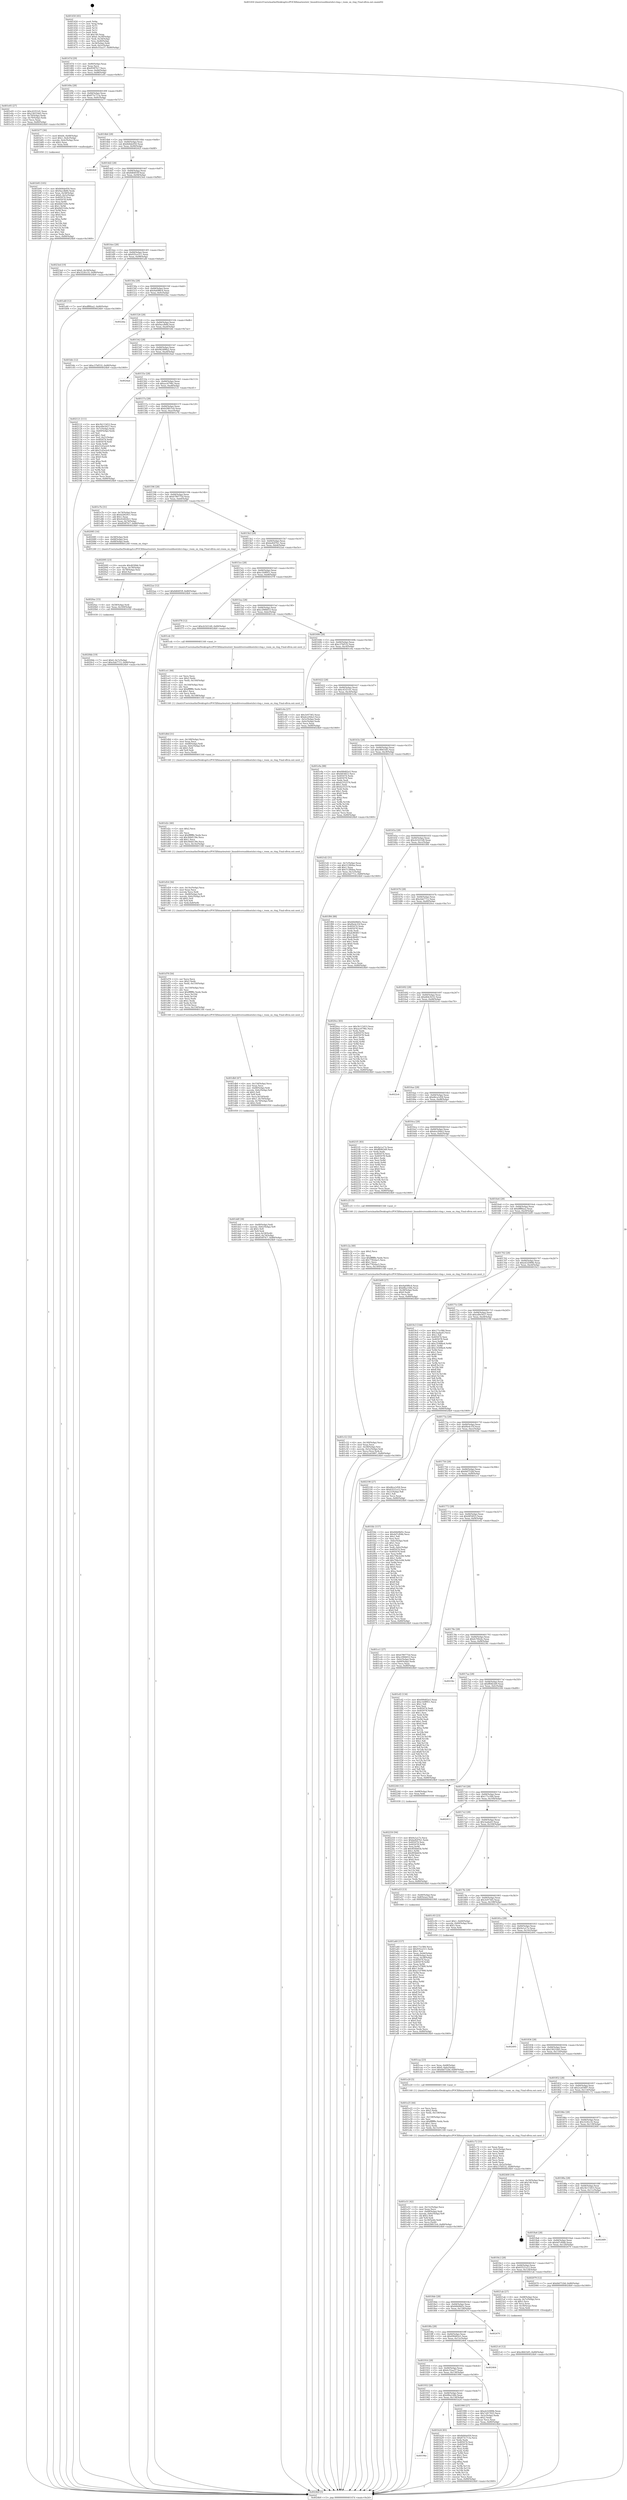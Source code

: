 digraph "0x401450" {
  label = "0x401450 (/mnt/c/Users/mathe/Desktop/tcc/POCII/binaries/extr_linuxdriversusbhostxhci-ring.c_room_on_ring_Final-ollvm.out::main(0))"
  labelloc = "t"
  node[shape=record]

  Entry [label="",width=0.3,height=0.3,shape=circle,fillcolor=black,style=filled]
  "0x40147d" [label="{
     0x40147d [29]\l
     | [instrs]\l
     &nbsp;&nbsp;0x40147d \<+3\>: mov -0x80(%rbp),%eax\l
     &nbsp;&nbsp;0x401480 \<+2\>: mov %eax,%ecx\l
     &nbsp;&nbsp;0x401482 \<+6\>: sub $0x850f7fc7,%ecx\l
     &nbsp;&nbsp;0x401488 \<+6\>: mov %eax,-0x84(%rbp)\l
     &nbsp;&nbsp;0x40148e \<+6\>: mov %ecx,-0x88(%rbp)\l
     &nbsp;&nbsp;0x401494 \<+6\>: je 0000000000401e05 \<main+0x9b5\>\l
  }"]
  "0x401e05" [label="{
     0x401e05 [27]\l
     | [instrs]\l
     &nbsp;&nbsp;0x401e05 \<+5\>: mov $0xc41f21d1,%eax\l
     &nbsp;&nbsp;0x401e0a \<+5\>: mov $0x23621bb5,%ecx\l
     &nbsp;&nbsp;0x401e0f \<+3\>: mov -0x74(%rbp),%edx\l
     &nbsp;&nbsp;0x401e12 \<+3\>: cmp -0x70(%rbp),%edx\l
     &nbsp;&nbsp;0x401e15 \<+3\>: cmovl %ecx,%eax\l
     &nbsp;&nbsp;0x401e18 \<+3\>: mov %eax,-0x80(%rbp)\l
     &nbsp;&nbsp;0x401e1b \<+5\>: jmp 00000000004024b9 \<main+0x1069\>\l
  }"]
  "0x40149a" [label="{
     0x40149a [28]\l
     | [instrs]\l
     &nbsp;&nbsp;0x40149a \<+5\>: jmp 000000000040149f \<main+0x4f\>\l
     &nbsp;&nbsp;0x40149f \<+6\>: mov -0x84(%rbp),%eax\l
     &nbsp;&nbsp;0x4014a5 \<+5\>: sub $0x873c713a,%eax\l
     &nbsp;&nbsp;0x4014aa \<+6\>: mov %eax,-0x8c(%rbp)\l
     &nbsp;&nbsp;0x4014b0 \<+6\>: je 0000000000401b77 \<main+0x727\>\l
  }"]
  Exit [label="",width=0.3,height=0.3,shape=circle,fillcolor=black,style=filled,peripheries=2]
  "0x401b77" [label="{
     0x401b77 [30]\l
     | [instrs]\l
     &nbsp;&nbsp;0x401b77 \<+7\>: movl $0x64,-0x48(%rbp)\l
     &nbsp;&nbsp;0x401b7e \<+7\>: movl $0x1,-0x4c(%rbp)\l
     &nbsp;&nbsp;0x401b85 \<+4\>: movslq -0x4c(%rbp),%rax\l
     &nbsp;&nbsp;0x401b89 \<+4\>: shl $0x2,%rax\l
     &nbsp;&nbsp;0x401b8d \<+3\>: mov %rax,%rdi\l
     &nbsp;&nbsp;0x401b90 \<+5\>: call 0000000000401050 \<malloc@plt\>\l
     | [calls]\l
     &nbsp;&nbsp;0x401050 \{1\} (unknown)\l
  }"]
  "0x4014b6" [label="{
     0x4014b6 [28]\l
     | [instrs]\l
     &nbsp;&nbsp;0x4014b6 \<+5\>: jmp 00000000004014bb \<main+0x6b\>\l
     &nbsp;&nbsp;0x4014bb \<+6\>: mov -0x84(%rbp),%eax\l
     &nbsp;&nbsp;0x4014c1 \<+5\>: sub $0x8d4de050,%eax\l
     &nbsp;&nbsp;0x4014c6 \<+6\>: mov %eax,-0x90(%rbp)\l
     &nbsp;&nbsp;0x4014cc \<+6\>: je 000000000040242f \<main+0xfdf\>\l
  }"]
  "0x402250" [label="{
     0x402250 [94]\l
     | [instrs]\l
     &nbsp;&nbsp;0x402250 \<+5\>: mov $0x9a1a17e,%ecx\l
     &nbsp;&nbsp;0x402255 \<+5\>: mov $0xbe82f7b1,%edx\l
     &nbsp;&nbsp;0x40225a \<+7\>: mov 0x405074,%esi\l
     &nbsp;&nbsp;0x402261 \<+8\>: mov 0x405078,%r8d\l
     &nbsp;&nbsp;0x402269 \<+3\>: mov %esi,%r9d\l
     &nbsp;&nbsp;0x40226c \<+7\>: add $0x9f3bb65b,%r9d\l
     &nbsp;&nbsp;0x402273 \<+4\>: sub $0x1,%r9d\l
     &nbsp;&nbsp;0x402277 \<+7\>: sub $0x9f3bb65b,%r9d\l
     &nbsp;&nbsp;0x40227e \<+4\>: imul %r9d,%esi\l
     &nbsp;&nbsp;0x402282 \<+3\>: and $0x1,%esi\l
     &nbsp;&nbsp;0x402285 \<+3\>: cmp $0x0,%esi\l
     &nbsp;&nbsp;0x402288 \<+4\>: sete %r10b\l
     &nbsp;&nbsp;0x40228c \<+4\>: cmp $0xa,%r8d\l
     &nbsp;&nbsp;0x402290 \<+4\>: setl %r11b\l
     &nbsp;&nbsp;0x402294 \<+3\>: mov %r10b,%bl\l
     &nbsp;&nbsp;0x402297 \<+3\>: and %r11b,%bl\l
     &nbsp;&nbsp;0x40229a \<+3\>: xor %r11b,%r10b\l
     &nbsp;&nbsp;0x40229d \<+3\>: or %r10b,%bl\l
     &nbsp;&nbsp;0x4022a0 \<+3\>: test $0x1,%bl\l
     &nbsp;&nbsp;0x4022a3 \<+3\>: cmovne %edx,%ecx\l
     &nbsp;&nbsp;0x4022a6 \<+3\>: mov %ecx,-0x80(%rbp)\l
     &nbsp;&nbsp;0x4022a9 \<+5\>: jmp 00000000004024b9 \<main+0x1069\>\l
  }"]
  "0x40242f" [label="{
     0x40242f\l
  }", style=dashed]
  "0x4014d2" [label="{
     0x4014d2 [28]\l
     | [instrs]\l
     &nbsp;&nbsp;0x4014d2 \<+5\>: jmp 00000000004014d7 \<main+0x87\>\l
     &nbsp;&nbsp;0x4014d7 \<+6\>: mov -0x84(%rbp),%eax\l
     &nbsp;&nbsp;0x4014dd \<+5\>: sub $0x8d64f1ff,%eax\l
     &nbsp;&nbsp;0x4014e2 \<+6\>: mov %eax,-0x94(%rbp)\l
     &nbsp;&nbsp;0x4014e8 \<+6\>: je 00000000004023ed \<main+0xf9d\>\l
  }"]
  "0x4021c6" [label="{
     0x4021c6 [12]\l
     | [instrs]\l
     &nbsp;&nbsp;0x4021c6 \<+7\>: movl $0xc8661bf5,-0x80(%rbp)\l
     &nbsp;&nbsp;0x4021cd \<+5\>: jmp 00000000004024b9 \<main+0x1069\>\l
  }"]
  "0x4023ed" [label="{
     0x4023ed [19]\l
     | [instrs]\l
     &nbsp;&nbsp;0x4023ed \<+7\>: movl $0x0,-0x30(%rbp)\l
     &nbsp;&nbsp;0x4023f4 \<+7\>: movl $0x322fcc32,-0x80(%rbp)\l
     &nbsp;&nbsp;0x4023fb \<+5\>: jmp 00000000004024b9 \<main+0x1069\>\l
  }"]
  "0x4014ee" [label="{
     0x4014ee [28]\l
     | [instrs]\l
     &nbsp;&nbsp;0x4014ee \<+5\>: jmp 00000000004014f3 \<main+0xa3\>\l
     &nbsp;&nbsp;0x4014f3 \<+6\>: mov -0x84(%rbp),%eax\l
     &nbsp;&nbsp;0x4014f9 \<+5\>: sub $0x935ce511,%eax\l
     &nbsp;&nbsp;0x4014fe \<+6\>: mov %eax,-0x98(%rbp)\l
     &nbsp;&nbsp;0x401504 \<+6\>: je 0000000000401afd \<main+0x6ad\>\l
  }"]
  "0x4020bb" [label="{
     0x4020bb [19]\l
     | [instrs]\l
     &nbsp;&nbsp;0x4020bb \<+7\>: movl $0x0,-0x7c(%rbp)\l
     &nbsp;&nbsp;0x4020c2 \<+7\>: movl $0xcfab7712,-0x80(%rbp)\l
     &nbsp;&nbsp;0x4020c9 \<+5\>: jmp 00000000004024b9 \<main+0x1069\>\l
  }"]
  "0x401afd" [label="{
     0x401afd [12]\l
     | [instrs]\l
     &nbsp;&nbsp;0x401afd \<+7\>: movl $0xdff8faa2,-0x80(%rbp)\l
     &nbsp;&nbsp;0x401b04 \<+5\>: jmp 00000000004024b9 \<main+0x1069\>\l
  }"]
  "0x40150a" [label="{
     0x40150a [28]\l
     | [instrs]\l
     &nbsp;&nbsp;0x40150a \<+5\>: jmp 000000000040150f \<main+0xbf\>\l
     &nbsp;&nbsp;0x40150f \<+6\>: mov -0x84(%rbp),%eax\l
     &nbsp;&nbsp;0x401515 \<+5\>: sub $0x9a69f6c4,%eax\l
     &nbsp;&nbsp;0x40151a \<+6\>: mov %eax,-0x9c(%rbp)\l
     &nbsp;&nbsp;0x401520 \<+6\>: je 00000000004022ba \<main+0xe6a\>\l
  }"]
  "0x4020ac" [label="{
     0x4020ac [15]\l
     | [instrs]\l
     &nbsp;&nbsp;0x4020ac \<+4\>: mov -0x58(%rbp),%rdi\l
     &nbsp;&nbsp;0x4020b0 \<+6\>: mov %eax,-0x160(%rbp)\l
     &nbsp;&nbsp;0x4020b6 \<+5\>: call 0000000000401030 \<free@plt\>\l
     | [calls]\l
     &nbsp;&nbsp;0x401030 \{1\} (unknown)\l
  }"]
  "0x4022ba" [label="{
     0x4022ba\l
  }", style=dashed]
  "0x401526" [label="{
     0x401526 [28]\l
     | [instrs]\l
     &nbsp;&nbsp;0x401526 \<+5\>: jmp 000000000040152b \<main+0xdb\>\l
     &nbsp;&nbsp;0x40152b \<+6\>: mov -0x84(%rbp),%eax\l
     &nbsp;&nbsp;0x401531 \<+5\>: sub $0x9accfb84,%eax\l
     &nbsp;&nbsp;0x401536 \<+6\>: mov %eax,-0xa0(%rbp)\l
     &nbsp;&nbsp;0x40153c \<+6\>: je 0000000000401bfe \<main+0x7ae\>\l
  }"]
  "0x402095" [label="{
     0x402095 [23]\l
     | [instrs]\l
     &nbsp;&nbsp;0x402095 \<+10\>: movabs $0x4030b6,%rdi\l
     &nbsp;&nbsp;0x40209f \<+3\>: mov %eax,-0x78(%rbp)\l
     &nbsp;&nbsp;0x4020a2 \<+3\>: mov -0x78(%rbp),%esi\l
     &nbsp;&nbsp;0x4020a5 \<+2\>: mov $0x0,%al\l
     &nbsp;&nbsp;0x4020a7 \<+5\>: call 0000000000401040 \<printf@plt\>\l
     | [calls]\l
     &nbsp;&nbsp;0x401040 \{1\} (unknown)\l
  }"]
  "0x401bfe" [label="{
     0x401bfe [12]\l
     | [instrs]\l
     &nbsp;&nbsp;0x401bfe \<+7\>: movl $0xc37bf532,-0x80(%rbp)\l
     &nbsp;&nbsp;0x401c05 \<+5\>: jmp 00000000004024b9 \<main+0x1069\>\l
  }"]
  "0x401542" [label="{
     0x401542 [28]\l
     | [instrs]\l
     &nbsp;&nbsp;0x401542 \<+5\>: jmp 0000000000401547 \<main+0xf7\>\l
     &nbsp;&nbsp;0x401547 \<+6\>: mov -0x84(%rbp),%eax\l
     &nbsp;&nbsp;0x40154d \<+5\>: sub $0x9b2488a2,%eax\l
     &nbsp;&nbsp;0x401552 \<+6\>: mov %eax,-0xa4(%rbp)\l
     &nbsp;&nbsp;0x401558 \<+6\>: je 00000000004024ad \<main+0x105d\>\l
  }"]
  "0x401e51" [label="{
     0x401e51 [42]\l
     | [instrs]\l
     &nbsp;&nbsp;0x401e51 \<+6\>: mov -0x15c(%rbp),%ecx\l
     &nbsp;&nbsp;0x401e57 \<+3\>: imul %eax,%ecx\l
     &nbsp;&nbsp;0x401e5a \<+4\>: mov -0x68(%rbp),%rdi\l
     &nbsp;&nbsp;0x401e5e \<+4\>: movslq -0x6c(%rbp),%r8\l
     &nbsp;&nbsp;0x401e62 \<+4\>: shl $0x5,%r8\l
     &nbsp;&nbsp;0x401e66 \<+3\>: add %r8,%rdi\l
     &nbsp;&nbsp;0x401e69 \<+4\>: mov 0x18(%rdi),%rdi\l
     &nbsp;&nbsp;0x401e6d \<+2\>: mov %ecx,(%rdi)\l
     &nbsp;&nbsp;0x401e6f \<+7\>: movl $0xb28815c6,-0x80(%rbp)\l
     &nbsp;&nbsp;0x401e76 \<+5\>: jmp 00000000004024b9 \<main+0x1069\>\l
  }"]
  "0x4024ad" [label="{
     0x4024ad\l
  }", style=dashed]
  "0x40155e" [label="{
     0x40155e [28]\l
     | [instrs]\l
     &nbsp;&nbsp;0x40155e \<+5\>: jmp 0000000000401563 \<main+0x113\>\l
     &nbsp;&nbsp;0x401563 \<+6\>: mov -0x84(%rbp),%eax\l
     &nbsp;&nbsp;0x401569 \<+5\>: sub $0xacc6796c,%eax\l
     &nbsp;&nbsp;0x40156e \<+6\>: mov %eax,-0xa8(%rbp)\l
     &nbsp;&nbsp;0x401574 \<+6\>: je 0000000000402121 \<main+0xcd1\>\l
  }"]
  "0x401e25" [label="{
     0x401e25 [44]\l
     | [instrs]\l
     &nbsp;&nbsp;0x401e25 \<+2\>: xor %ecx,%ecx\l
     &nbsp;&nbsp;0x401e27 \<+5\>: mov $0x2,%edx\l
     &nbsp;&nbsp;0x401e2c \<+6\>: mov %edx,-0x158(%rbp)\l
     &nbsp;&nbsp;0x401e32 \<+1\>: cltd\l
     &nbsp;&nbsp;0x401e33 \<+6\>: mov -0x158(%rbp),%esi\l
     &nbsp;&nbsp;0x401e39 \<+2\>: idiv %esi\l
     &nbsp;&nbsp;0x401e3b \<+6\>: imul $0xfffffffe,%edx,%edx\l
     &nbsp;&nbsp;0x401e41 \<+3\>: sub $0x1,%ecx\l
     &nbsp;&nbsp;0x401e44 \<+2\>: sub %ecx,%edx\l
     &nbsp;&nbsp;0x401e46 \<+6\>: mov %edx,-0x15c(%rbp)\l
     &nbsp;&nbsp;0x401e4c \<+5\>: call 0000000000401160 \<next_i\>\l
     | [calls]\l
     &nbsp;&nbsp;0x401160 \{1\} (/mnt/c/Users/mathe/Desktop/tcc/POCII/binaries/extr_linuxdriversusbhostxhci-ring.c_room_on_ring_Final-ollvm.out::next_i)\l
  }"]
  "0x402121" [label="{
     0x402121 [111]\l
     | [instrs]\l
     &nbsp;&nbsp;0x402121 \<+5\>: mov $0x3b115453,%eax\l
     &nbsp;&nbsp;0x402126 \<+5\>: mov $0xed9e5627,%ecx\l
     &nbsp;&nbsp;0x40212b \<+3\>: mov -0x7c(%rbp),%edx\l
     &nbsp;&nbsp;0x40212e \<+3\>: cmp -0x60(%rbp),%edx\l
     &nbsp;&nbsp;0x402131 \<+4\>: setl %sil\l
     &nbsp;&nbsp;0x402135 \<+4\>: and $0x1,%sil\l
     &nbsp;&nbsp;0x402139 \<+4\>: mov %sil,-0x21(%rbp)\l
     &nbsp;&nbsp;0x40213d \<+7\>: mov 0x405074,%edx\l
     &nbsp;&nbsp;0x402144 \<+7\>: mov 0x405078,%edi\l
     &nbsp;&nbsp;0x40214b \<+3\>: mov %edx,%r8d\l
     &nbsp;&nbsp;0x40214e \<+7\>: sub $0x51d3a2e9,%r8d\l
     &nbsp;&nbsp;0x402155 \<+4\>: sub $0x1,%r8d\l
     &nbsp;&nbsp;0x402159 \<+7\>: add $0x51d3a2e9,%r8d\l
     &nbsp;&nbsp;0x402160 \<+4\>: imul %r8d,%edx\l
     &nbsp;&nbsp;0x402164 \<+3\>: and $0x1,%edx\l
     &nbsp;&nbsp;0x402167 \<+3\>: cmp $0x0,%edx\l
     &nbsp;&nbsp;0x40216a \<+4\>: sete %sil\l
     &nbsp;&nbsp;0x40216e \<+3\>: cmp $0xa,%edi\l
     &nbsp;&nbsp;0x402171 \<+4\>: setl %r9b\l
     &nbsp;&nbsp;0x402175 \<+3\>: mov %sil,%r10b\l
     &nbsp;&nbsp;0x402178 \<+3\>: and %r9b,%r10b\l
     &nbsp;&nbsp;0x40217b \<+3\>: xor %r9b,%sil\l
     &nbsp;&nbsp;0x40217e \<+3\>: or %sil,%r10b\l
     &nbsp;&nbsp;0x402181 \<+4\>: test $0x1,%r10b\l
     &nbsp;&nbsp;0x402185 \<+3\>: cmovne %ecx,%eax\l
     &nbsp;&nbsp;0x402188 \<+3\>: mov %eax,-0x80(%rbp)\l
     &nbsp;&nbsp;0x40218b \<+5\>: jmp 00000000004024b9 \<main+0x1069\>\l
  }"]
  "0x40157a" [label="{
     0x40157a [28]\l
     | [instrs]\l
     &nbsp;&nbsp;0x40157a \<+5\>: jmp 000000000040157f \<main+0x12f\>\l
     &nbsp;&nbsp;0x40157f \<+6\>: mov -0x84(%rbp),%eax\l
     &nbsp;&nbsp;0x401585 \<+5\>: sub $0xb28815c6,%eax\l
     &nbsp;&nbsp;0x40158a \<+6\>: mov %eax,-0xac(%rbp)\l
     &nbsp;&nbsp;0x401590 \<+6\>: je 0000000000401e7b \<main+0xa2b\>\l
  }"]
  "0x401ddf" [label="{
     0x401ddf [38]\l
     | [instrs]\l
     &nbsp;&nbsp;0x401ddf \<+4\>: mov -0x68(%rbp),%rdi\l
     &nbsp;&nbsp;0x401de3 \<+4\>: movslq -0x6c(%rbp),%r8\l
     &nbsp;&nbsp;0x401de7 \<+4\>: shl $0x5,%r8\l
     &nbsp;&nbsp;0x401deb \<+3\>: add %r8,%rdi\l
     &nbsp;&nbsp;0x401dee \<+4\>: mov %rax,0x18(%rdi)\l
     &nbsp;&nbsp;0x401df2 \<+7\>: movl $0x0,-0x74(%rbp)\l
     &nbsp;&nbsp;0x401df9 \<+7\>: movl $0x850f7fc7,-0x80(%rbp)\l
     &nbsp;&nbsp;0x401e00 \<+5\>: jmp 00000000004024b9 \<main+0x1069\>\l
  }"]
  "0x401e7b" [label="{
     0x401e7b [31]\l
     | [instrs]\l
     &nbsp;&nbsp;0x401e7b \<+3\>: mov -0x74(%rbp),%eax\l
     &nbsp;&nbsp;0x401e7e \<+5\>: sub $0x42d420c1,%eax\l
     &nbsp;&nbsp;0x401e83 \<+3\>: add $0x1,%eax\l
     &nbsp;&nbsp;0x401e86 \<+5\>: add $0x42d420c1,%eax\l
     &nbsp;&nbsp;0x401e8b \<+3\>: mov %eax,-0x74(%rbp)\l
     &nbsp;&nbsp;0x401e8e \<+7\>: movl $0x850f7fc7,-0x80(%rbp)\l
     &nbsp;&nbsp;0x401e95 \<+5\>: jmp 00000000004024b9 \<main+0x1069\>\l
  }"]
  "0x401596" [label="{
     0x401596 [28]\l
     | [instrs]\l
     &nbsp;&nbsp;0x401596 \<+5\>: jmp 000000000040159b \<main+0x14b\>\l
     &nbsp;&nbsp;0x40159b \<+6\>: mov -0x84(%rbp),%eax\l
     &nbsp;&nbsp;0x4015a1 \<+5\>: sub $0xb780775d,%eax\l
     &nbsp;&nbsp;0x4015a6 \<+6\>: mov %eax,-0xb0(%rbp)\l
     &nbsp;&nbsp;0x4015ac \<+6\>: je 0000000000402085 \<main+0xc35\>\l
  }"]
  "0x401db0" [label="{
     0x401db0 [47]\l
     | [instrs]\l
     &nbsp;&nbsp;0x401db0 \<+6\>: mov -0x154(%rbp),%ecx\l
     &nbsp;&nbsp;0x401db6 \<+3\>: imul %eax,%ecx\l
     &nbsp;&nbsp;0x401db9 \<+4\>: mov -0x68(%rbp),%rdi\l
     &nbsp;&nbsp;0x401dbd \<+4\>: movslq -0x6c(%rbp),%r8\l
     &nbsp;&nbsp;0x401dc1 \<+4\>: shl $0x5,%r8\l
     &nbsp;&nbsp;0x401dc5 \<+3\>: add %r8,%rdi\l
     &nbsp;&nbsp;0x401dc8 \<+3\>: mov %ecx,0x10(%rdi)\l
     &nbsp;&nbsp;0x401dcb \<+7\>: movl $0x1,-0x70(%rbp)\l
     &nbsp;&nbsp;0x401dd2 \<+4\>: movslq -0x70(%rbp),%rdi\l
     &nbsp;&nbsp;0x401dd6 \<+4\>: shl $0x2,%rdi\l
     &nbsp;&nbsp;0x401dda \<+5\>: call 0000000000401050 \<malloc@plt\>\l
     | [calls]\l
     &nbsp;&nbsp;0x401050 \{1\} (unknown)\l
  }"]
  "0x402085" [label="{
     0x402085 [16]\l
     | [instrs]\l
     &nbsp;&nbsp;0x402085 \<+4\>: mov -0x58(%rbp),%rdi\l
     &nbsp;&nbsp;0x402089 \<+4\>: mov -0x68(%rbp),%rsi\l
     &nbsp;&nbsp;0x40208d \<+3\>: mov -0x48(%rbp),%edx\l
     &nbsp;&nbsp;0x402090 \<+5\>: call 0000000000401240 \<room_on_ring\>\l
     | [calls]\l
     &nbsp;&nbsp;0x401240 \{1\} (/mnt/c/Users/mathe/Desktop/tcc/POCII/binaries/extr_linuxdriversusbhostxhci-ring.c_room_on_ring_Final-ollvm.out::room_on_ring)\l
  }"]
  "0x4015b2" [label="{
     0x4015b2 [28]\l
     | [instrs]\l
     &nbsp;&nbsp;0x4015b2 \<+5\>: jmp 00000000004015b7 \<main+0x167\>\l
     &nbsp;&nbsp;0x4015b7 \<+6\>: mov -0x84(%rbp),%eax\l
     &nbsp;&nbsp;0x4015bd \<+5\>: sub $0xbe82f7b1,%eax\l
     &nbsp;&nbsp;0x4015c2 \<+6\>: mov %eax,-0xb4(%rbp)\l
     &nbsp;&nbsp;0x4015c8 \<+6\>: je 00000000004022ae \<main+0xe5e\>\l
  }"]
  "0x401d78" [label="{
     0x401d78 [56]\l
     | [instrs]\l
     &nbsp;&nbsp;0x401d78 \<+2\>: xor %ecx,%ecx\l
     &nbsp;&nbsp;0x401d7a \<+5\>: mov $0x2,%edx\l
     &nbsp;&nbsp;0x401d7f \<+6\>: mov %edx,-0x150(%rbp)\l
     &nbsp;&nbsp;0x401d85 \<+1\>: cltd\l
     &nbsp;&nbsp;0x401d86 \<+6\>: mov -0x150(%rbp),%esi\l
     &nbsp;&nbsp;0x401d8c \<+2\>: idiv %esi\l
     &nbsp;&nbsp;0x401d8e \<+6\>: imul $0xfffffffe,%edx,%edx\l
     &nbsp;&nbsp;0x401d94 \<+3\>: mov %ecx,%r10d\l
     &nbsp;&nbsp;0x401d97 \<+3\>: sub %edx,%r10d\l
     &nbsp;&nbsp;0x401d9a \<+2\>: mov %ecx,%edx\l
     &nbsp;&nbsp;0x401d9c \<+3\>: sub $0x1,%edx\l
     &nbsp;&nbsp;0x401d9f \<+3\>: add %edx,%r10d\l
     &nbsp;&nbsp;0x401da2 \<+3\>: sub %r10d,%ecx\l
     &nbsp;&nbsp;0x401da5 \<+6\>: mov %ecx,-0x154(%rbp)\l
     &nbsp;&nbsp;0x401dab \<+5\>: call 0000000000401160 \<next_i\>\l
     | [calls]\l
     &nbsp;&nbsp;0x401160 \{1\} (/mnt/c/Users/mathe/Desktop/tcc/POCII/binaries/extr_linuxdriversusbhostxhci-ring.c_room_on_ring_Final-ollvm.out::next_i)\l
  }"]
  "0x4022ae" [label="{
     0x4022ae [12]\l
     | [instrs]\l
     &nbsp;&nbsp;0x4022ae \<+7\>: movl $0x8d64f1ff,-0x80(%rbp)\l
     &nbsp;&nbsp;0x4022b5 \<+5\>: jmp 00000000004024b9 \<main+0x1069\>\l
  }"]
  "0x4015ce" [label="{
     0x4015ce [28]\l
     | [instrs]\l
     &nbsp;&nbsp;0x4015ce \<+5\>: jmp 00000000004015d3 \<main+0x183\>\l
     &nbsp;&nbsp;0x4015d3 \<+6\>: mov -0x84(%rbp),%eax\l
     &nbsp;&nbsp;0x4015d9 \<+5\>: sub $0xc1b9f951,%eax\l
     &nbsp;&nbsp;0x4015de \<+6\>: mov %eax,-0xb8(%rbp)\l
     &nbsp;&nbsp;0x4015e4 \<+6\>: je 0000000000401f78 \<main+0xb28\>\l
  }"]
  "0x401d54" [label="{
     0x401d54 [36]\l
     | [instrs]\l
     &nbsp;&nbsp;0x401d54 \<+6\>: mov -0x14c(%rbp),%ecx\l
     &nbsp;&nbsp;0x401d5a \<+3\>: imul %eax,%ecx\l
     &nbsp;&nbsp;0x401d5d \<+3\>: movslq %ecx,%rdi\l
     &nbsp;&nbsp;0x401d60 \<+4\>: mov -0x68(%rbp),%r8\l
     &nbsp;&nbsp;0x401d64 \<+4\>: movslq -0x6c(%rbp),%r9\l
     &nbsp;&nbsp;0x401d68 \<+4\>: shl $0x5,%r9\l
     &nbsp;&nbsp;0x401d6c \<+3\>: add %r9,%r8\l
     &nbsp;&nbsp;0x401d6f \<+4\>: mov %rdi,0x8(%r8)\l
     &nbsp;&nbsp;0x401d73 \<+5\>: call 0000000000401160 \<next_i\>\l
     | [calls]\l
     &nbsp;&nbsp;0x401160 \{1\} (/mnt/c/Users/mathe/Desktop/tcc/POCII/binaries/extr_linuxdriversusbhostxhci-ring.c_room_on_ring_Final-ollvm.out::next_i)\l
  }"]
  "0x401f78" [label="{
     0x401f78 [12]\l
     | [instrs]\l
     &nbsp;&nbsp;0x401f78 \<+7\>: movl $0xcb1b51d0,-0x80(%rbp)\l
     &nbsp;&nbsp;0x401f7f \<+5\>: jmp 00000000004024b9 \<main+0x1069\>\l
  }"]
  "0x4015ea" [label="{
     0x4015ea [28]\l
     | [instrs]\l
     &nbsp;&nbsp;0x4015ea \<+5\>: jmp 00000000004015ef \<main+0x19f\>\l
     &nbsp;&nbsp;0x4015ef \<+6\>: mov -0x84(%rbp),%eax\l
     &nbsp;&nbsp;0x4015f5 \<+5\>: sub $0xc2906653,%eax\l
     &nbsp;&nbsp;0x4015fa \<+6\>: mov %eax,-0xbc(%rbp)\l
     &nbsp;&nbsp;0x401600 \<+6\>: je 0000000000401cdc \<main+0x88c\>\l
  }"]
  "0x401d2c" [label="{
     0x401d2c [40]\l
     | [instrs]\l
     &nbsp;&nbsp;0x401d2c \<+5\>: mov $0x2,%ecx\l
     &nbsp;&nbsp;0x401d31 \<+1\>: cltd\l
     &nbsp;&nbsp;0x401d32 \<+2\>: idiv %ecx\l
     &nbsp;&nbsp;0x401d34 \<+6\>: imul $0xfffffffe,%edx,%ecx\l
     &nbsp;&nbsp;0x401d3a \<+6\>: sub $0x364d139e,%ecx\l
     &nbsp;&nbsp;0x401d40 \<+3\>: add $0x1,%ecx\l
     &nbsp;&nbsp;0x401d43 \<+6\>: add $0x364d139e,%ecx\l
     &nbsp;&nbsp;0x401d49 \<+6\>: mov %ecx,-0x14c(%rbp)\l
     &nbsp;&nbsp;0x401d4f \<+5\>: call 0000000000401160 \<next_i\>\l
     | [calls]\l
     &nbsp;&nbsp;0x401160 \{1\} (/mnt/c/Users/mathe/Desktop/tcc/POCII/binaries/extr_linuxdriversusbhostxhci-ring.c_room_on_ring_Final-ollvm.out::next_i)\l
  }"]
  "0x401cdc" [label="{
     0x401cdc [5]\l
     | [instrs]\l
     &nbsp;&nbsp;0x401cdc \<+5\>: call 0000000000401160 \<next_i\>\l
     | [calls]\l
     &nbsp;&nbsp;0x401160 \{1\} (/mnt/c/Users/mathe/Desktop/tcc/POCII/binaries/extr_linuxdriversusbhostxhci-ring.c_room_on_ring_Final-ollvm.out::next_i)\l
  }"]
  "0x401606" [label="{
     0x401606 [28]\l
     | [instrs]\l
     &nbsp;&nbsp;0x401606 \<+5\>: jmp 000000000040160b \<main+0x1bb\>\l
     &nbsp;&nbsp;0x40160b \<+6\>: mov -0x84(%rbp),%eax\l
     &nbsp;&nbsp;0x401611 \<+5\>: sub $0xc37bf532,%eax\l
     &nbsp;&nbsp;0x401616 \<+6\>: mov %eax,-0xc0(%rbp)\l
     &nbsp;&nbsp;0x40161c \<+6\>: je 0000000000401c0a \<main+0x7ba\>\l
  }"]
  "0x401d0d" [label="{
     0x401d0d [31]\l
     | [instrs]\l
     &nbsp;&nbsp;0x401d0d \<+6\>: mov -0x148(%rbp),%ecx\l
     &nbsp;&nbsp;0x401d13 \<+3\>: imul %eax,%ecx\l
     &nbsp;&nbsp;0x401d16 \<+4\>: mov -0x68(%rbp),%rdi\l
     &nbsp;&nbsp;0x401d1a \<+4\>: movslq -0x6c(%rbp),%r8\l
     &nbsp;&nbsp;0x401d1e \<+4\>: shl $0x5,%r8\l
     &nbsp;&nbsp;0x401d22 \<+3\>: add %r8,%rdi\l
     &nbsp;&nbsp;0x401d25 \<+2\>: mov %ecx,(%rdi)\l
     &nbsp;&nbsp;0x401d27 \<+5\>: call 0000000000401160 \<next_i\>\l
     | [calls]\l
     &nbsp;&nbsp;0x401160 \{1\} (/mnt/c/Users/mathe/Desktop/tcc/POCII/binaries/extr_linuxdriversusbhostxhci-ring.c_room_on_ring_Final-ollvm.out::next_i)\l
  }"]
  "0x401c0a" [label="{
     0x401c0a [27]\l
     | [instrs]\l
     &nbsp;&nbsp;0x401c0a \<+5\>: mov $0x3e97365,%eax\l
     &nbsp;&nbsp;0x401c0f \<+5\>: mov $0xdce20da3,%ecx\l
     &nbsp;&nbsp;0x401c14 \<+3\>: mov -0x5c(%rbp),%edx\l
     &nbsp;&nbsp;0x401c17 \<+3\>: cmp -0x4c(%rbp),%edx\l
     &nbsp;&nbsp;0x401c1a \<+3\>: cmovl %ecx,%eax\l
     &nbsp;&nbsp;0x401c1d \<+3\>: mov %eax,-0x80(%rbp)\l
     &nbsp;&nbsp;0x401c20 \<+5\>: jmp 00000000004024b9 \<main+0x1069\>\l
  }"]
  "0x401622" [label="{
     0x401622 [28]\l
     | [instrs]\l
     &nbsp;&nbsp;0x401622 \<+5\>: jmp 0000000000401627 \<main+0x1d7\>\l
     &nbsp;&nbsp;0x401627 \<+6\>: mov -0x84(%rbp),%eax\l
     &nbsp;&nbsp;0x40162d \<+5\>: sub $0xc41f21d1,%eax\l
     &nbsp;&nbsp;0x401632 \<+6\>: mov %eax,-0xc4(%rbp)\l
     &nbsp;&nbsp;0x401638 \<+6\>: je 0000000000401e9a \<main+0xa4a\>\l
  }"]
  "0x401ce1" [label="{
     0x401ce1 [44]\l
     | [instrs]\l
     &nbsp;&nbsp;0x401ce1 \<+2\>: xor %ecx,%ecx\l
     &nbsp;&nbsp;0x401ce3 \<+5\>: mov $0x2,%edx\l
     &nbsp;&nbsp;0x401ce8 \<+6\>: mov %edx,-0x144(%rbp)\l
     &nbsp;&nbsp;0x401cee \<+1\>: cltd\l
     &nbsp;&nbsp;0x401cef \<+6\>: mov -0x144(%rbp),%esi\l
     &nbsp;&nbsp;0x401cf5 \<+2\>: idiv %esi\l
     &nbsp;&nbsp;0x401cf7 \<+6\>: imul $0xfffffffe,%edx,%edx\l
     &nbsp;&nbsp;0x401cfd \<+3\>: sub $0x1,%ecx\l
     &nbsp;&nbsp;0x401d00 \<+2\>: sub %ecx,%edx\l
     &nbsp;&nbsp;0x401d02 \<+6\>: mov %edx,-0x148(%rbp)\l
     &nbsp;&nbsp;0x401d08 \<+5\>: call 0000000000401160 \<next_i\>\l
     | [calls]\l
     &nbsp;&nbsp;0x401160 \{1\} (/mnt/c/Users/mathe/Desktop/tcc/POCII/binaries/extr_linuxdriversusbhostxhci-ring.c_room_on_ring_Final-ollvm.out::next_i)\l
  }"]
  "0x401e9a" [label="{
     0x401e9a [88]\l
     | [instrs]\l
     &nbsp;&nbsp;0x401e9a \<+5\>: mov $0x690d02e5,%eax\l
     &nbsp;&nbsp;0x401e9f \<+5\>: mov $0xfdf34f23,%ecx\l
     &nbsp;&nbsp;0x401ea4 \<+7\>: mov 0x405074,%edx\l
     &nbsp;&nbsp;0x401eab \<+7\>: mov 0x405078,%esi\l
     &nbsp;&nbsp;0x401eb2 \<+2\>: mov %edx,%edi\l
     &nbsp;&nbsp;0x401eb4 \<+6\>: sub $0xb2352576,%edi\l
     &nbsp;&nbsp;0x401eba \<+3\>: sub $0x1,%edi\l
     &nbsp;&nbsp;0x401ebd \<+6\>: add $0xb2352576,%edi\l
     &nbsp;&nbsp;0x401ec3 \<+3\>: imul %edi,%edx\l
     &nbsp;&nbsp;0x401ec6 \<+3\>: and $0x1,%edx\l
     &nbsp;&nbsp;0x401ec9 \<+3\>: cmp $0x0,%edx\l
     &nbsp;&nbsp;0x401ecc \<+4\>: sete %r8b\l
     &nbsp;&nbsp;0x401ed0 \<+3\>: cmp $0xa,%esi\l
     &nbsp;&nbsp;0x401ed3 \<+4\>: setl %r9b\l
     &nbsp;&nbsp;0x401ed7 \<+3\>: mov %r8b,%r10b\l
     &nbsp;&nbsp;0x401eda \<+3\>: and %r9b,%r10b\l
     &nbsp;&nbsp;0x401edd \<+3\>: xor %r9b,%r8b\l
     &nbsp;&nbsp;0x401ee0 \<+3\>: or %r8b,%r10b\l
     &nbsp;&nbsp;0x401ee3 \<+4\>: test $0x1,%r10b\l
     &nbsp;&nbsp;0x401ee7 \<+3\>: cmovne %ecx,%eax\l
     &nbsp;&nbsp;0x401eea \<+3\>: mov %eax,-0x80(%rbp)\l
     &nbsp;&nbsp;0x401eed \<+5\>: jmp 00000000004024b9 \<main+0x1069\>\l
  }"]
  "0x40163e" [label="{
     0x40163e [28]\l
     | [instrs]\l
     &nbsp;&nbsp;0x40163e \<+5\>: jmp 0000000000401643 \<main+0x1f3\>\l
     &nbsp;&nbsp;0x401643 \<+6\>: mov -0x84(%rbp),%eax\l
     &nbsp;&nbsp;0x401649 \<+5\>: sub $0xc8661bf5,%eax\l
     &nbsp;&nbsp;0x40164e \<+6\>: mov %eax,-0xc8(%rbp)\l
     &nbsp;&nbsp;0x401654 \<+6\>: je 00000000004021d2 \<main+0xd82\>\l
  }"]
  "0x401caa" [label="{
     0x401caa [23]\l
     | [instrs]\l
     &nbsp;&nbsp;0x401caa \<+4\>: mov %rax,-0x68(%rbp)\l
     &nbsp;&nbsp;0x401cae \<+7\>: movl $0x0,-0x6c(%rbp)\l
     &nbsp;&nbsp;0x401cb5 \<+7\>: movl $0xfdd752bf,-0x80(%rbp)\l
     &nbsp;&nbsp;0x401cbc \<+5\>: jmp 00000000004024b9 \<main+0x1069\>\l
  }"]
  "0x4021d2" [label="{
     0x4021d2 [31]\l
     | [instrs]\l
     &nbsp;&nbsp;0x4021d2 \<+3\>: mov -0x7c(%rbp),%eax\l
     &nbsp;&nbsp;0x4021d5 \<+5\>: sub $0x512fb9aa,%eax\l
     &nbsp;&nbsp;0x4021da \<+3\>: add $0x1,%eax\l
     &nbsp;&nbsp;0x4021dd \<+5\>: add $0x512fb9aa,%eax\l
     &nbsp;&nbsp;0x4021e2 \<+3\>: mov %eax,-0x7c(%rbp)\l
     &nbsp;&nbsp;0x4021e5 \<+7\>: movl $0xcfab7712,-0x80(%rbp)\l
     &nbsp;&nbsp;0x4021ec \<+5\>: jmp 00000000004024b9 \<main+0x1069\>\l
  }"]
  "0x40165a" [label="{
     0x40165a [28]\l
     | [instrs]\l
     &nbsp;&nbsp;0x40165a \<+5\>: jmp 000000000040165f \<main+0x20f\>\l
     &nbsp;&nbsp;0x40165f \<+6\>: mov -0x84(%rbp),%eax\l
     &nbsp;&nbsp;0x401665 \<+5\>: sub $0xcb1b51d0,%eax\l
     &nbsp;&nbsp;0x40166a \<+6\>: mov %eax,-0xcc(%rbp)\l
     &nbsp;&nbsp;0x401670 \<+6\>: je 0000000000401f84 \<main+0xb34\>\l
  }"]
  "0x401c52" [label="{
     0x401c52 [32]\l
     | [instrs]\l
     &nbsp;&nbsp;0x401c52 \<+6\>: mov -0x140(%rbp),%ecx\l
     &nbsp;&nbsp;0x401c58 \<+3\>: imul %eax,%ecx\l
     &nbsp;&nbsp;0x401c5b \<+4\>: mov -0x58(%rbp),%rsi\l
     &nbsp;&nbsp;0x401c5f \<+4\>: movslq -0x5c(%rbp),%rdi\l
     &nbsp;&nbsp;0x401c63 \<+3\>: mov %ecx,(%rsi,%rdi,4)\l
     &nbsp;&nbsp;0x401c66 \<+7\>: movl $0x2ca03687,-0x80(%rbp)\l
     &nbsp;&nbsp;0x401c6d \<+5\>: jmp 00000000004024b9 \<main+0x1069\>\l
  }"]
  "0x401f84" [label="{
     0x401f84 [88]\l
     | [instrs]\l
     &nbsp;&nbsp;0x401f84 \<+5\>: mov $0x66b08d5c,%eax\l
     &nbsp;&nbsp;0x401f89 \<+5\>: mov $0xf0e4c55f,%ecx\l
     &nbsp;&nbsp;0x401f8e \<+7\>: mov 0x405074,%edx\l
     &nbsp;&nbsp;0x401f95 \<+7\>: mov 0x405078,%esi\l
     &nbsp;&nbsp;0x401f9c \<+2\>: mov %edx,%edi\l
     &nbsp;&nbsp;0x401f9e \<+6\>: add $0xdc864817,%edi\l
     &nbsp;&nbsp;0x401fa4 \<+3\>: sub $0x1,%edi\l
     &nbsp;&nbsp;0x401fa7 \<+6\>: sub $0xdc864817,%edi\l
     &nbsp;&nbsp;0x401fad \<+3\>: imul %edi,%edx\l
     &nbsp;&nbsp;0x401fb0 \<+3\>: and $0x1,%edx\l
     &nbsp;&nbsp;0x401fb3 \<+3\>: cmp $0x0,%edx\l
     &nbsp;&nbsp;0x401fb6 \<+4\>: sete %r8b\l
     &nbsp;&nbsp;0x401fba \<+3\>: cmp $0xa,%esi\l
     &nbsp;&nbsp;0x401fbd \<+4\>: setl %r9b\l
     &nbsp;&nbsp;0x401fc1 \<+3\>: mov %r8b,%r10b\l
     &nbsp;&nbsp;0x401fc4 \<+3\>: and %r9b,%r10b\l
     &nbsp;&nbsp;0x401fc7 \<+3\>: xor %r9b,%r8b\l
     &nbsp;&nbsp;0x401fca \<+3\>: or %r8b,%r10b\l
     &nbsp;&nbsp;0x401fcd \<+4\>: test $0x1,%r10b\l
     &nbsp;&nbsp;0x401fd1 \<+3\>: cmovne %ecx,%eax\l
     &nbsp;&nbsp;0x401fd4 \<+3\>: mov %eax,-0x80(%rbp)\l
     &nbsp;&nbsp;0x401fd7 \<+5\>: jmp 00000000004024b9 \<main+0x1069\>\l
  }"]
  "0x401676" [label="{
     0x401676 [28]\l
     | [instrs]\l
     &nbsp;&nbsp;0x401676 \<+5\>: jmp 000000000040167b \<main+0x22b\>\l
     &nbsp;&nbsp;0x40167b \<+6\>: mov -0x84(%rbp),%eax\l
     &nbsp;&nbsp;0x401681 \<+5\>: sub $0xcfab7712,%eax\l
     &nbsp;&nbsp;0x401686 \<+6\>: mov %eax,-0xd0(%rbp)\l
     &nbsp;&nbsp;0x40168c \<+6\>: je 00000000004020ce \<main+0xc7e\>\l
  }"]
  "0x401c2a" [label="{
     0x401c2a [40]\l
     | [instrs]\l
     &nbsp;&nbsp;0x401c2a \<+5\>: mov $0x2,%ecx\l
     &nbsp;&nbsp;0x401c2f \<+1\>: cltd\l
     &nbsp;&nbsp;0x401c30 \<+2\>: idiv %ecx\l
     &nbsp;&nbsp;0x401c32 \<+6\>: imul $0xfffffffe,%edx,%ecx\l
     &nbsp;&nbsp;0x401c38 \<+6\>: sub $0x7782dac5,%ecx\l
     &nbsp;&nbsp;0x401c3e \<+3\>: add $0x1,%ecx\l
     &nbsp;&nbsp;0x401c41 \<+6\>: add $0x7782dac5,%ecx\l
     &nbsp;&nbsp;0x401c47 \<+6\>: mov %ecx,-0x140(%rbp)\l
     &nbsp;&nbsp;0x401c4d \<+5\>: call 0000000000401160 \<next_i\>\l
     | [calls]\l
     &nbsp;&nbsp;0x401160 \{1\} (/mnt/c/Users/mathe/Desktop/tcc/POCII/binaries/extr_linuxdriversusbhostxhci-ring.c_room_on_ring_Final-ollvm.out::next_i)\l
  }"]
  "0x4020ce" [label="{
     0x4020ce [83]\l
     | [instrs]\l
     &nbsp;&nbsp;0x4020ce \<+5\>: mov $0x3b115453,%eax\l
     &nbsp;&nbsp;0x4020d3 \<+5\>: mov $0xacc6796c,%ecx\l
     &nbsp;&nbsp;0x4020d8 \<+2\>: xor %edx,%edx\l
     &nbsp;&nbsp;0x4020da \<+7\>: mov 0x405074,%esi\l
     &nbsp;&nbsp;0x4020e1 \<+7\>: mov 0x405078,%edi\l
     &nbsp;&nbsp;0x4020e8 \<+3\>: sub $0x1,%edx\l
     &nbsp;&nbsp;0x4020eb \<+3\>: mov %esi,%r8d\l
     &nbsp;&nbsp;0x4020ee \<+3\>: add %edx,%r8d\l
     &nbsp;&nbsp;0x4020f1 \<+4\>: imul %r8d,%esi\l
     &nbsp;&nbsp;0x4020f5 \<+3\>: and $0x1,%esi\l
     &nbsp;&nbsp;0x4020f8 \<+3\>: cmp $0x0,%esi\l
     &nbsp;&nbsp;0x4020fb \<+4\>: sete %r9b\l
     &nbsp;&nbsp;0x4020ff \<+3\>: cmp $0xa,%edi\l
     &nbsp;&nbsp;0x402102 \<+4\>: setl %r10b\l
     &nbsp;&nbsp;0x402106 \<+3\>: mov %r9b,%r11b\l
     &nbsp;&nbsp;0x402109 \<+3\>: and %r10b,%r11b\l
     &nbsp;&nbsp;0x40210c \<+3\>: xor %r10b,%r9b\l
     &nbsp;&nbsp;0x40210f \<+3\>: or %r9b,%r11b\l
     &nbsp;&nbsp;0x402112 \<+4\>: test $0x1,%r11b\l
     &nbsp;&nbsp;0x402116 \<+3\>: cmovne %ecx,%eax\l
     &nbsp;&nbsp;0x402119 \<+3\>: mov %eax,-0x80(%rbp)\l
     &nbsp;&nbsp;0x40211c \<+5\>: jmp 00000000004024b9 \<main+0x1069\>\l
  }"]
  "0x401692" [label="{
     0x401692 [28]\l
     | [instrs]\l
     &nbsp;&nbsp;0x401692 \<+5\>: jmp 0000000000401697 \<main+0x247\>\l
     &nbsp;&nbsp;0x401697 \<+6\>: mov -0x84(%rbp),%eax\l
     &nbsp;&nbsp;0x40169d \<+5\>: sub $0xd64c9232,%eax\l
     &nbsp;&nbsp;0x4016a2 \<+6\>: mov %eax,-0xd4(%rbp)\l
     &nbsp;&nbsp;0x4016a8 \<+6\>: je 00000000004022c6 \<main+0xe76\>\l
  }"]
  "0x401b95" [label="{
     0x401b95 [105]\l
     | [instrs]\l
     &nbsp;&nbsp;0x401b95 \<+5\>: mov $0x8d4de050,%ecx\l
     &nbsp;&nbsp;0x401b9a \<+5\>: mov $0x9accfb84,%edx\l
     &nbsp;&nbsp;0x401b9f \<+4\>: mov %rax,-0x58(%rbp)\l
     &nbsp;&nbsp;0x401ba3 \<+7\>: movl $0x0,-0x5c(%rbp)\l
     &nbsp;&nbsp;0x401baa \<+7\>: mov 0x405074,%esi\l
     &nbsp;&nbsp;0x401bb1 \<+8\>: mov 0x405078,%r8d\l
     &nbsp;&nbsp;0x401bb9 \<+3\>: mov %esi,%r9d\l
     &nbsp;&nbsp;0x401bbc \<+7\>: sub $0x6bf21b9e,%r9d\l
     &nbsp;&nbsp;0x401bc3 \<+4\>: sub $0x1,%r9d\l
     &nbsp;&nbsp;0x401bc7 \<+7\>: add $0x6bf21b9e,%r9d\l
     &nbsp;&nbsp;0x401bce \<+4\>: imul %r9d,%esi\l
     &nbsp;&nbsp;0x401bd2 \<+3\>: and $0x1,%esi\l
     &nbsp;&nbsp;0x401bd5 \<+3\>: cmp $0x0,%esi\l
     &nbsp;&nbsp;0x401bd8 \<+4\>: sete %r10b\l
     &nbsp;&nbsp;0x401bdc \<+4\>: cmp $0xa,%r8d\l
     &nbsp;&nbsp;0x401be0 \<+4\>: setl %r11b\l
     &nbsp;&nbsp;0x401be4 \<+3\>: mov %r10b,%bl\l
     &nbsp;&nbsp;0x401be7 \<+3\>: and %r11b,%bl\l
     &nbsp;&nbsp;0x401bea \<+3\>: xor %r11b,%r10b\l
     &nbsp;&nbsp;0x401bed \<+3\>: or %r10b,%bl\l
     &nbsp;&nbsp;0x401bf0 \<+3\>: test $0x1,%bl\l
     &nbsp;&nbsp;0x401bf3 \<+3\>: cmovne %edx,%ecx\l
     &nbsp;&nbsp;0x401bf6 \<+3\>: mov %ecx,-0x80(%rbp)\l
     &nbsp;&nbsp;0x401bf9 \<+5\>: jmp 00000000004024b9 \<main+0x1069\>\l
  }"]
  "0x4022c6" [label="{
     0x4022c6\l
  }", style=dashed]
  "0x4016ae" [label="{
     0x4016ae [28]\l
     | [instrs]\l
     &nbsp;&nbsp;0x4016ae \<+5\>: jmp 00000000004016b3 \<main+0x263\>\l
     &nbsp;&nbsp;0x4016b3 \<+6\>: mov -0x84(%rbp),%eax\l
     &nbsp;&nbsp;0x4016b9 \<+5\>: sub $0xd6ca1d58,%eax\l
     &nbsp;&nbsp;0x4016be \<+6\>: mov %eax,-0xd8(%rbp)\l
     &nbsp;&nbsp;0x4016c4 \<+6\>: je 00000000004021f1 \<main+0xda1\>\l
  }"]
  "0x40194e" [label="{
     0x40194e\l
  }", style=dashed]
  "0x4021f1" [label="{
     0x4021f1 [83]\l
     | [instrs]\l
     &nbsp;&nbsp;0x4021f1 \<+5\>: mov $0x9a1a17e,%eax\l
     &nbsp;&nbsp;0x4021f6 \<+5\>: mov $0xff04b3d9,%ecx\l
     &nbsp;&nbsp;0x4021fb \<+2\>: xor %edx,%edx\l
     &nbsp;&nbsp;0x4021fd \<+7\>: mov 0x405074,%esi\l
     &nbsp;&nbsp;0x402204 \<+7\>: mov 0x405078,%edi\l
     &nbsp;&nbsp;0x40220b \<+3\>: sub $0x1,%edx\l
     &nbsp;&nbsp;0x40220e \<+3\>: mov %esi,%r8d\l
     &nbsp;&nbsp;0x402211 \<+3\>: add %edx,%r8d\l
     &nbsp;&nbsp;0x402214 \<+4\>: imul %r8d,%esi\l
     &nbsp;&nbsp;0x402218 \<+3\>: and $0x1,%esi\l
     &nbsp;&nbsp;0x40221b \<+3\>: cmp $0x0,%esi\l
     &nbsp;&nbsp;0x40221e \<+4\>: sete %r9b\l
     &nbsp;&nbsp;0x402222 \<+3\>: cmp $0xa,%edi\l
     &nbsp;&nbsp;0x402225 \<+4\>: setl %r10b\l
     &nbsp;&nbsp;0x402229 \<+3\>: mov %r9b,%r11b\l
     &nbsp;&nbsp;0x40222c \<+3\>: and %r10b,%r11b\l
     &nbsp;&nbsp;0x40222f \<+3\>: xor %r10b,%r9b\l
     &nbsp;&nbsp;0x402232 \<+3\>: or %r9b,%r11b\l
     &nbsp;&nbsp;0x402235 \<+4\>: test $0x1,%r11b\l
     &nbsp;&nbsp;0x402239 \<+3\>: cmovne %ecx,%eax\l
     &nbsp;&nbsp;0x40223c \<+3\>: mov %eax,-0x80(%rbp)\l
     &nbsp;&nbsp;0x40223f \<+5\>: jmp 00000000004024b9 \<main+0x1069\>\l
  }"]
  "0x4016ca" [label="{
     0x4016ca [28]\l
     | [instrs]\l
     &nbsp;&nbsp;0x4016ca \<+5\>: jmp 00000000004016cf \<main+0x27f\>\l
     &nbsp;&nbsp;0x4016cf \<+6\>: mov -0x84(%rbp),%eax\l
     &nbsp;&nbsp;0x4016d5 \<+5\>: sub $0xdce20da3,%eax\l
     &nbsp;&nbsp;0x4016da \<+6\>: mov %eax,-0xdc(%rbp)\l
     &nbsp;&nbsp;0x4016e0 \<+6\>: je 0000000000401c25 \<main+0x7d5\>\l
  }"]
  "0x401b24" [label="{
     0x401b24 [83]\l
     | [instrs]\l
     &nbsp;&nbsp;0x401b24 \<+5\>: mov $0x8d4de050,%eax\l
     &nbsp;&nbsp;0x401b29 \<+5\>: mov $0x873c713a,%ecx\l
     &nbsp;&nbsp;0x401b2e \<+2\>: xor %edx,%edx\l
     &nbsp;&nbsp;0x401b30 \<+7\>: mov 0x405074,%esi\l
     &nbsp;&nbsp;0x401b37 \<+7\>: mov 0x405078,%edi\l
     &nbsp;&nbsp;0x401b3e \<+3\>: sub $0x1,%edx\l
     &nbsp;&nbsp;0x401b41 \<+3\>: mov %esi,%r8d\l
     &nbsp;&nbsp;0x401b44 \<+3\>: add %edx,%r8d\l
     &nbsp;&nbsp;0x401b47 \<+4\>: imul %r8d,%esi\l
     &nbsp;&nbsp;0x401b4b \<+3\>: and $0x1,%esi\l
     &nbsp;&nbsp;0x401b4e \<+3\>: cmp $0x0,%esi\l
     &nbsp;&nbsp;0x401b51 \<+4\>: sete %r9b\l
     &nbsp;&nbsp;0x401b55 \<+3\>: cmp $0xa,%edi\l
     &nbsp;&nbsp;0x401b58 \<+4\>: setl %r10b\l
     &nbsp;&nbsp;0x401b5c \<+3\>: mov %r9b,%r11b\l
     &nbsp;&nbsp;0x401b5f \<+3\>: and %r10b,%r11b\l
     &nbsp;&nbsp;0x401b62 \<+3\>: xor %r10b,%r9b\l
     &nbsp;&nbsp;0x401b65 \<+3\>: or %r9b,%r11b\l
     &nbsp;&nbsp;0x401b68 \<+4\>: test $0x1,%r11b\l
     &nbsp;&nbsp;0x401b6c \<+3\>: cmovne %ecx,%eax\l
     &nbsp;&nbsp;0x401b6f \<+3\>: mov %eax,-0x80(%rbp)\l
     &nbsp;&nbsp;0x401b72 \<+5\>: jmp 00000000004024b9 \<main+0x1069\>\l
  }"]
  "0x401c25" [label="{
     0x401c25 [5]\l
     | [instrs]\l
     &nbsp;&nbsp;0x401c25 \<+5\>: call 0000000000401160 \<next_i\>\l
     | [calls]\l
     &nbsp;&nbsp;0x401160 \{1\} (/mnt/c/Users/mathe/Desktop/tcc/POCII/binaries/extr_linuxdriversusbhostxhci-ring.c_room_on_ring_Final-ollvm.out::next_i)\l
  }"]
  "0x4016e6" [label="{
     0x4016e6 [28]\l
     | [instrs]\l
     &nbsp;&nbsp;0x4016e6 \<+5\>: jmp 00000000004016eb \<main+0x29b\>\l
     &nbsp;&nbsp;0x4016eb \<+6\>: mov -0x84(%rbp),%eax\l
     &nbsp;&nbsp;0x4016f1 \<+5\>: sub $0xdff8faa2,%eax\l
     &nbsp;&nbsp;0x4016f6 \<+6\>: mov %eax,-0xe0(%rbp)\l
     &nbsp;&nbsp;0x4016fc \<+6\>: je 0000000000401b09 \<main+0x6b9\>\l
  }"]
  "0x401a60" [label="{
     0x401a60 [157]\l
     | [instrs]\l
     &nbsp;&nbsp;0x401a60 \<+5\>: mov $0x171e384,%ecx\l
     &nbsp;&nbsp;0x401a65 \<+5\>: mov $0x935ce511,%edx\l
     &nbsp;&nbsp;0x401a6a \<+3\>: mov $0x1,%sil\l
     &nbsp;&nbsp;0x401a6d \<+3\>: mov %eax,-0x44(%rbp)\l
     &nbsp;&nbsp;0x401a70 \<+3\>: mov -0x44(%rbp),%eax\l
     &nbsp;&nbsp;0x401a73 \<+3\>: mov %eax,-0x28(%rbp)\l
     &nbsp;&nbsp;0x401a76 \<+7\>: mov 0x405074,%eax\l
     &nbsp;&nbsp;0x401a7d \<+8\>: mov 0x405078,%r8d\l
     &nbsp;&nbsp;0x401a85 \<+3\>: mov %eax,%r9d\l
     &nbsp;&nbsp;0x401a88 \<+7\>: sub $0xa7cf7800,%r9d\l
     &nbsp;&nbsp;0x401a8f \<+4\>: sub $0x1,%r9d\l
     &nbsp;&nbsp;0x401a93 \<+7\>: add $0xa7cf7800,%r9d\l
     &nbsp;&nbsp;0x401a9a \<+4\>: imul %r9d,%eax\l
     &nbsp;&nbsp;0x401a9e \<+3\>: and $0x1,%eax\l
     &nbsp;&nbsp;0x401aa1 \<+3\>: cmp $0x0,%eax\l
     &nbsp;&nbsp;0x401aa4 \<+4\>: sete %r10b\l
     &nbsp;&nbsp;0x401aa8 \<+4\>: cmp $0xa,%r8d\l
     &nbsp;&nbsp;0x401aac \<+4\>: setl %r11b\l
     &nbsp;&nbsp;0x401ab0 \<+3\>: mov %r10b,%bl\l
     &nbsp;&nbsp;0x401ab3 \<+3\>: xor $0xff,%bl\l
     &nbsp;&nbsp;0x401ab6 \<+3\>: mov %r11b,%r14b\l
     &nbsp;&nbsp;0x401ab9 \<+4\>: xor $0xff,%r14b\l
     &nbsp;&nbsp;0x401abd \<+4\>: xor $0x0,%sil\l
     &nbsp;&nbsp;0x401ac1 \<+3\>: mov %bl,%r15b\l
     &nbsp;&nbsp;0x401ac4 \<+4\>: and $0x0,%r15b\l
     &nbsp;&nbsp;0x401ac8 \<+3\>: and %sil,%r10b\l
     &nbsp;&nbsp;0x401acb \<+3\>: mov %r14b,%r12b\l
     &nbsp;&nbsp;0x401ace \<+4\>: and $0x0,%r12b\l
     &nbsp;&nbsp;0x401ad2 \<+3\>: and %sil,%r11b\l
     &nbsp;&nbsp;0x401ad5 \<+3\>: or %r10b,%r15b\l
     &nbsp;&nbsp;0x401ad8 \<+3\>: or %r11b,%r12b\l
     &nbsp;&nbsp;0x401adb \<+3\>: xor %r12b,%r15b\l
     &nbsp;&nbsp;0x401ade \<+3\>: or %r14b,%bl\l
     &nbsp;&nbsp;0x401ae1 \<+3\>: xor $0xff,%bl\l
     &nbsp;&nbsp;0x401ae4 \<+4\>: or $0x0,%sil\l
     &nbsp;&nbsp;0x401ae8 \<+3\>: and %sil,%bl\l
     &nbsp;&nbsp;0x401aeb \<+3\>: or %bl,%r15b\l
     &nbsp;&nbsp;0x401aee \<+4\>: test $0x1,%r15b\l
     &nbsp;&nbsp;0x401af2 \<+3\>: cmovne %edx,%ecx\l
     &nbsp;&nbsp;0x401af5 \<+3\>: mov %ecx,-0x80(%rbp)\l
     &nbsp;&nbsp;0x401af8 \<+5\>: jmp 00000000004024b9 \<main+0x1069\>\l
  }"]
  "0x401b09" [label="{
     0x401b09 [27]\l
     | [instrs]\l
     &nbsp;&nbsp;0x401b09 \<+5\>: mov $0x9a69f6c4,%eax\l
     &nbsp;&nbsp;0x401b0e \<+5\>: mov $0x6fba144b,%ecx\l
     &nbsp;&nbsp;0x401b13 \<+3\>: mov -0x28(%rbp),%edx\l
     &nbsp;&nbsp;0x401b16 \<+3\>: cmp $0x0,%edx\l
     &nbsp;&nbsp;0x401b19 \<+3\>: cmove %ecx,%eax\l
     &nbsp;&nbsp;0x401b1c \<+3\>: mov %eax,-0x80(%rbp)\l
     &nbsp;&nbsp;0x401b1f \<+5\>: jmp 00000000004024b9 \<main+0x1069\>\l
  }"]
  "0x401702" [label="{
     0x401702 [28]\l
     | [instrs]\l
     &nbsp;&nbsp;0x401702 \<+5\>: jmp 0000000000401707 \<main+0x2b7\>\l
     &nbsp;&nbsp;0x401707 \<+6\>: mov -0x84(%rbp),%eax\l
     &nbsp;&nbsp;0x40170d \<+5\>: sub $0xeb32089b,%eax\l
     &nbsp;&nbsp;0x401712 \<+6\>: mov %eax,-0xe4(%rbp)\l
     &nbsp;&nbsp;0x401718 \<+6\>: je 00000000004019c3 \<main+0x573\>\l
  }"]
  "0x401450" [label="{
     0x401450 [45]\l
     | [instrs]\l
     &nbsp;&nbsp;0x401450 \<+1\>: push %rbp\l
     &nbsp;&nbsp;0x401451 \<+3\>: mov %rsp,%rbp\l
     &nbsp;&nbsp;0x401454 \<+2\>: push %r15\l
     &nbsp;&nbsp;0x401456 \<+2\>: push %r14\l
     &nbsp;&nbsp;0x401458 \<+2\>: push %r12\l
     &nbsp;&nbsp;0x40145a \<+1\>: push %rbx\l
     &nbsp;&nbsp;0x40145b \<+7\>: sub $0x140,%rsp\l
     &nbsp;&nbsp;0x401462 \<+7\>: movl $0x0,-0x30(%rbp)\l
     &nbsp;&nbsp;0x401469 \<+3\>: mov %edi,-0x34(%rbp)\l
     &nbsp;&nbsp;0x40146c \<+4\>: mov %rsi,-0x40(%rbp)\l
     &nbsp;&nbsp;0x401470 \<+3\>: mov -0x34(%rbp),%edi\l
     &nbsp;&nbsp;0x401473 \<+3\>: mov %edi,-0x2c(%rbp)\l
     &nbsp;&nbsp;0x401476 \<+7\>: movl $0x6c55aa37,-0x80(%rbp)\l
  }"]
  "0x4019c3" [label="{
     0x4019c3 [144]\l
     | [instrs]\l
     &nbsp;&nbsp;0x4019c3 \<+5\>: mov $0x171e384,%eax\l
     &nbsp;&nbsp;0x4019c8 \<+5\>: mov $0x3aaba43,%ecx\l
     &nbsp;&nbsp;0x4019cd \<+2\>: mov $0x1,%dl\l
     &nbsp;&nbsp;0x4019cf \<+7\>: mov 0x405074,%esi\l
     &nbsp;&nbsp;0x4019d6 \<+7\>: mov 0x405078,%edi\l
     &nbsp;&nbsp;0x4019dd \<+3\>: mov %esi,%r8d\l
     &nbsp;&nbsp;0x4019e0 \<+7\>: sub $0xc3548be4,%r8d\l
     &nbsp;&nbsp;0x4019e7 \<+4\>: sub $0x1,%r8d\l
     &nbsp;&nbsp;0x4019eb \<+7\>: add $0xc3548be4,%r8d\l
     &nbsp;&nbsp;0x4019f2 \<+4\>: imul %r8d,%esi\l
     &nbsp;&nbsp;0x4019f6 \<+3\>: and $0x1,%esi\l
     &nbsp;&nbsp;0x4019f9 \<+3\>: cmp $0x0,%esi\l
     &nbsp;&nbsp;0x4019fc \<+4\>: sete %r9b\l
     &nbsp;&nbsp;0x401a00 \<+3\>: cmp $0xa,%edi\l
     &nbsp;&nbsp;0x401a03 \<+4\>: setl %r10b\l
     &nbsp;&nbsp;0x401a07 \<+3\>: mov %r9b,%r11b\l
     &nbsp;&nbsp;0x401a0a \<+4\>: xor $0xff,%r11b\l
     &nbsp;&nbsp;0x401a0e \<+3\>: mov %r10b,%bl\l
     &nbsp;&nbsp;0x401a11 \<+3\>: xor $0xff,%bl\l
     &nbsp;&nbsp;0x401a14 \<+3\>: xor $0x0,%dl\l
     &nbsp;&nbsp;0x401a17 \<+3\>: mov %r11b,%r14b\l
     &nbsp;&nbsp;0x401a1a \<+4\>: and $0x0,%r14b\l
     &nbsp;&nbsp;0x401a1e \<+3\>: and %dl,%r9b\l
     &nbsp;&nbsp;0x401a21 \<+3\>: mov %bl,%r15b\l
     &nbsp;&nbsp;0x401a24 \<+4\>: and $0x0,%r15b\l
     &nbsp;&nbsp;0x401a28 \<+3\>: and %dl,%r10b\l
     &nbsp;&nbsp;0x401a2b \<+3\>: or %r9b,%r14b\l
     &nbsp;&nbsp;0x401a2e \<+3\>: or %r10b,%r15b\l
     &nbsp;&nbsp;0x401a31 \<+3\>: xor %r15b,%r14b\l
     &nbsp;&nbsp;0x401a34 \<+3\>: or %bl,%r11b\l
     &nbsp;&nbsp;0x401a37 \<+4\>: xor $0xff,%r11b\l
     &nbsp;&nbsp;0x401a3b \<+3\>: or $0x0,%dl\l
     &nbsp;&nbsp;0x401a3e \<+3\>: and %dl,%r11b\l
     &nbsp;&nbsp;0x401a41 \<+3\>: or %r11b,%r14b\l
     &nbsp;&nbsp;0x401a44 \<+4\>: test $0x1,%r14b\l
     &nbsp;&nbsp;0x401a48 \<+3\>: cmovne %ecx,%eax\l
     &nbsp;&nbsp;0x401a4b \<+3\>: mov %eax,-0x80(%rbp)\l
     &nbsp;&nbsp;0x401a4e \<+5\>: jmp 00000000004024b9 \<main+0x1069\>\l
  }"]
  "0x40171e" [label="{
     0x40171e [28]\l
     | [instrs]\l
     &nbsp;&nbsp;0x40171e \<+5\>: jmp 0000000000401723 \<main+0x2d3\>\l
     &nbsp;&nbsp;0x401723 \<+6\>: mov -0x84(%rbp),%eax\l
     &nbsp;&nbsp;0x401729 \<+5\>: sub $0xed9e5627,%eax\l
     &nbsp;&nbsp;0x40172e \<+6\>: mov %eax,-0xe8(%rbp)\l
     &nbsp;&nbsp;0x401734 \<+6\>: je 0000000000402190 \<main+0xd40\>\l
  }"]
  "0x4024b9" [label="{
     0x4024b9 [5]\l
     | [instrs]\l
     &nbsp;&nbsp;0x4024b9 \<+5\>: jmp 000000000040147d \<main+0x2d\>\l
  }"]
  "0x402190" [label="{
     0x402190 [27]\l
     | [instrs]\l
     &nbsp;&nbsp;0x402190 \<+5\>: mov $0xd6ca1d58,%eax\l
     &nbsp;&nbsp;0x402195 \<+5\>: mov $0x63521a12,%ecx\l
     &nbsp;&nbsp;0x40219a \<+3\>: mov -0x21(%rbp),%dl\l
     &nbsp;&nbsp;0x40219d \<+3\>: test $0x1,%dl\l
     &nbsp;&nbsp;0x4021a0 \<+3\>: cmovne %ecx,%eax\l
     &nbsp;&nbsp;0x4021a3 \<+3\>: mov %eax,-0x80(%rbp)\l
     &nbsp;&nbsp;0x4021a6 \<+5\>: jmp 00000000004024b9 \<main+0x1069\>\l
  }"]
  "0x40173a" [label="{
     0x40173a [28]\l
     | [instrs]\l
     &nbsp;&nbsp;0x40173a \<+5\>: jmp 000000000040173f \<main+0x2ef\>\l
     &nbsp;&nbsp;0x40173f \<+6\>: mov -0x84(%rbp),%eax\l
     &nbsp;&nbsp;0x401745 \<+5\>: sub $0xf0e4c55f,%eax\l
     &nbsp;&nbsp;0x40174a \<+6\>: mov %eax,-0xec(%rbp)\l
     &nbsp;&nbsp;0x401750 \<+6\>: je 0000000000401fdc \<main+0xb8c\>\l
  }"]
  "0x401932" [label="{
     0x401932 [28]\l
     | [instrs]\l
     &nbsp;&nbsp;0x401932 \<+5\>: jmp 0000000000401937 \<main+0x4e7\>\l
     &nbsp;&nbsp;0x401937 \<+6\>: mov -0x84(%rbp),%eax\l
     &nbsp;&nbsp;0x40193d \<+5\>: sub $0x6fba144b,%eax\l
     &nbsp;&nbsp;0x401942 \<+6\>: mov %eax,-0x134(%rbp)\l
     &nbsp;&nbsp;0x401948 \<+6\>: je 0000000000401b24 \<main+0x6d4\>\l
  }"]
  "0x401fdc" [label="{
     0x401fdc [157]\l
     | [instrs]\l
     &nbsp;&nbsp;0x401fdc \<+5\>: mov $0x66b08d5c,%eax\l
     &nbsp;&nbsp;0x401fe1 \<+5\>: mov $0x4d7cf04b,%ecx\l
     &nbsp;&nbsp;0x401fe6 \<+2\>: mov $0x1,%dl\l
     &nbsp;&nbsp;0x401fe8 \<+2\>: xor %esi,%esi\l
     &nbsp;&nbsp;0x401fea \<+3\>: mov -0x6c(%rbp),%edi\l
     &nbsp;&nbsp;0x401fed \<+3\>: sub $0x1,%esi\l
     &nbsp;&nbsp;0x401ff0 \<+2\>: sub %esi,%edi\l
     &nbsp;&nbsp;0x401ff2 \<+3\>: mov %edi,-0x6c(%rbp)\l
     &nbsp;&nbsp;0x401ff5 \<+7\>: mov 0x405074,%esi\l
     &nbsp;&nbsp;0x401ffc \<+7\>: mov 0x405078,%edi\l
     &nbsp;&nbsp;0x402003 \<+3\>: mov %esi,%r8d\l
     &nbsp;&nbsp;0x402006 \<+7\>: sub $0x794e2c84,%r8d\l
     &nbsp;&nbsp;0x40200d \<+4\>: sub $0x1,%r8d\l
     &nbsp;&nbsp;0x402011 \<+7\>: add $0x794e2c84,%r8d\l
     &nbsp;&nbsp;0x402018 \<+4\>: imul %r8d,%esi\l
     &nbsp;&nbsp;0x40201c \<+3\>: and $0x1,%esi\l
     &nbsp;&nbsp;0x40201f \<+3\>: cmp $0x0,%esi\l
     &nbsp;&nbsp;0x402022 \<+4\>: sete %r9b\l
     &nbsp;&nbsp;0x402026 \<+3\>: cmp $0xa,%edi\l
     &nbsp;&nbsp;0x402029 \<+4\>: setl %r10b\l
     &nbsp;&nbsp;0x40202d \<+3\>: mov %r9b,%r11b\l
     &nbsp;&nbsp;0x402030 \<+4\>: xor $0xff,%r11b\l
     &nbsp;&nbsp;0x402034 \<+3\>: mov %r10b,%bl\l
     &nbsp;&nbsp;0x402037 \<+3\>: xor $0xff,%bl\l
     &nbsp;&nbsp;0x40203a \<+3\>: xor $0x0,%dl\l
     &nbsp;&nbsp;0x40203d \<+3\>: mov %r11b,%r14b\l
     &nbsp;&nbsp;0x402040 \<+4\>: and $0x0,%r14b\l
     &nbsp;&nbsp;0x402044 \<+3\>: and %dl,%r9b\l
     &nbsp;&nbsp;0x402047 \<+3\>: mov %bl,%r15b\l
     &nbsp;&nbsp;0x40204a \<+4\>: and $0x0,%r15b\l
     &nbsp;&nbsp;0x40204e \<+3\>: and %dl,%r10b\l
     &nbsp;&nbsp;0x402051 \<+3\>: or %r9b,%r14b\l
     &nbsp;&nbsp;0x402054 \<+3\>: or %r10b,%r15b\l
     &nbsp;&nbsp;0x402057 \<+3\>: xor %r15b,%r14b\l
     &nbsp;&nbsp;0x40205a \<+3\>: or %bl,%r11b\l
     &nbsp;&nbsp;0x40205d \<+4\>: xor $0xff,%r11b\l
     &nbsp;&nbsp;0x402061 \<+3\>: or $0x0,%dl\l
     &nbsp;&nbsp;0x402064 \<+3\>: and %dl,%r11b\l
     &nbsp;&nbsp;0x402067 \<+3\>: or %r11b,%r14b\l
     &nbsp;&nbsp;0x40206a \<+4\>: test $0x1,%r14b\l
     &nbsp;&nbsp;0x40206e \<+3\>: cmovne %ecx,%eax\l
     &nbsp;&nbsp;0x402071 \<+3\>: mov %eax,-0x80(%rbp)\l
     &nbsp;&nbsp;0x402074 \<+5\>: jmp 00000000004024b9 \<main+0x1069\>\l
  }"]
  "0x401756" [label="{
     0x401756 [28]\l
     | [instrs]\l
     &nbsp;&nbsp;0x401756 \<+5\>: jmp 000000000040175b \<main+0x30b\>\l
     &nbsp;&nbsp;0x40175b \<+6\>: mov -0x84(%rbp),%eax\l
     &nbsp;&nbsp;0x401761 \<+5\>: sub $0xfdd752bf,%eax\l
     &nbsp;&nbsp;0x401766 \<+6\>: mov %eax,-0xf0(%rbp)\l
     &nbsp;&nbsp;0x40176c \<+6\>: je 0000000000401cc1 \<main+0x871\>\l
  }"]
  "0x401990" [label="{
     0x401990 [27]\l
     | [instrs]\l
     &nbsp;&nbsp;0x401990 \<+5\>: mov $0xeb32089b,%eax\l
     &nbsp;&nbsp;0x401995 \<+5\>: mov $0x7c817025,%ecx\l
     &nbsp;&nbsp;0x40199a \<+3\>: mov -0x2c(%rbp),%edx\l
     &nbsp;&nbsp;0x40199d \<+3\>: cmp $0x2,%edx\l
     &nbsp;&nbsp;0x4019a0 \<+3\>: cmovne %ecx,%eax\l
     &nbsp;&nbsp;0x4019a3 \<+3\>: mov %eax,-0x80(%rbp)\l
     &nbsp;&nbsp;0x4019a6 \<+5\>: jmp 00000000004024b9 \<main+0x1069\>\l
  }"]
  "0x401cc1" [label="{
     0x401cc1 [27]\l
     | [instrs]\l
     &nbsp;&nbsp;0x401cc1 \<+5\>: mov $0xb780775d,%eax\l
     &nbsp;&nbsp;0x401cc6 \<+5\>: mov $0xc2906653,%ecx\l
     &nbsp;&nbsp;0x401ccb \<+3\>: mov -0x6c(%rbp),%edx\l
     &nbsp;&nbsp;0x401cce \<+3\>: cmp -0x60(%rbp),%edx\l
     &nbsp;&nbsp;0x401cd1 \<+3\>: cmovl %ecx,%eax\l
     &nbsp;&nbsp;0x401cd4 \<+3\>: mov %eax,-0x80(%rbp)\l
     &nbsp;&nbsp;0x401cd7 \<+5\>: jmp 00000000004024b9 \<main+0x1069\>\l
  }"]
  "0x401772" [label="{
     0x401772 [28]\l
     | [instrs]\l
     &nbsp;&nbsp;0x401772 \<+5\>: jmp 0000000000401777 \<main+0x327\>\l
     &nbsp;&nbsp;0x401777 \<+6\>: mov -0x84(%rbp),%eax\l
     &nbsp;&nbsp;0x40177d \<+5\>: sub $0xfdf34f23,%eax\l
     &nbsp;&nbsp;0x401782 \<+6\>: mov %eax,-0xf4(%rbp)\l
     &nbsp;&nbsp;0x401788 \<+6\>: je 0000000000401ef2 \<main+0xaa2\>\l
  }"]
  "0x401916" [label="{
     0x401916 [28]\l
     | [instrs]\l
     &nbsp;&nbsp;0x401916 \<+5\>: jmp 000000000040191b \<main+0x4cb\>\l
     &nbsp;&nbsp;0x40191b \<+6\>: mov -0x84(%rbp),%eax\l
     &nbsp;&nbsp;0x401921 \<+5\>: sub $0x6c55aa37,%eax\l
     &nbsp;&nbsp;0x401926 \<+6\>: mov %eax,-0x130(%rbp)\l
     &nbsp;&nbsp;0x40192c \<+6\>: je 0000000000401990 \<main+0x540\>\l
  }"]
  "0x401ef2" [label="{
     0x401ef2 [134]\l
     | [instrs]\l
     &nbsp;&nbsp;0x401ef2 \<+5\>: mov $0x690d02e5,%eax\l
     &nbsp;&nbsp;0x401ef7 \<+5\>: mov $0xc1b9f951,%ecx\l
     &nbsp;&nbsp;0x401efc \<+2\>: mov $0x1,%dl\l
     &nbsp;&nbsp;0x401efe \<+2\>: xor %esi,%esi\l
     &nbsp;&nbsp;0x401f00 \<+7\>: mov 0x405074,%edi\l
     &nbsp;&nbsp;0x401f07 \<+8\>: mov 0x405078,%r8d\l
     &nbsp;&nbsp;0x401f0f \<+3\>: sub $0x1,%esi\l
     &nbsp;&nbsp;0x401f12 \<+3\>: mov %edi,%r9d\l
     &nbsp;&nbsp;0x401f15 \<+3\>: add %esi,%r9d\l
     &nbsp;&nbsp;0x401f18 \<+4\>: imul %r9d,%edi\l
     &nbsp;&nbsp;0x401f1c \<+3\>: and $0x1,%edi\l
     &nbsp;&nbsp;0x401f1f \<+3\>: cmp $0x0,%edi\l
     &nbsp;&nbsp;0x401f22 \<+4\>: sete %r10b\l
     &nbsp;&nbsp;0x401f26 \<+4\>: cmp $0xa,%r8d\l
     &nbsp;&nbsp;0x401f2a \<+4\>: setl %r11b\l
     &nbsp;&nbsp;0x401f2e \<+3\>: mov %r10b,%bl\l
     &nbsp;&nbsp;0x401f31 \<+3\>: xor $0xff,%bl\l
     &nbsp;&nbsp;0x401f34 \<+3\>: mov %r11b,%r14b\l
     &nbsp;&nbsp;0x401f37 \<+4\>: xor $0xff,%r14b\l
     &nbsp;&nbsp;0x401f3b \<+3\>: xor $0x1,%dl\l
     &nbsp;&nbsp;0x401f3e \<+3\>: mov %bl,%r15b\l
     &nbsp;&nbsp;0x401f41 \<+4\>: and $0xff,%r15b\l
     &nbsp;&nbsp;0x401f45 \<+3\>: and %dl,%r10b\l
     &nbsp;&nbsp;0x401f48 \<+3\>: mov %r14b,%r12b\l
     &nbsp;&nbsp;0x401f4b \<+4\>: and $0xff,%r12b\l
     &nbsp;&nbsp;0x401f4f \<+3\>: and %dl,%r11b\l
     &nbsp;&nbsp;0x401f52 \<+3\>: or %r10b,%r15b\l
     &nbsp;&nbsp;0x401f55 \<+3\>: or %r11b,%r12b\l
     &nbsp;&nbsp;0x401f58 \<+3\>: xor %r12b,%r15b\l
     &nbsp;&nbsp;0x401f5b \<+3\>: or %r14b,%bl\l
     &nbsp;&nbsp;0x401f5e \<+3\>: xor $0xff,%bl\l
     &nbsp;&nbsp;0x401f61 \<+3\>: or $0x1,%dl\l
     &nbsp;&nbsp;0x401f64 \<+2\>: and %dl,%bl\l
     &nbsp;&nbsp;0x401f66 \<+3\>: or %bl,%r15b\l
     &nbsp;&nbsp;0x401f69 \<+4\>: test $0x1,%r15b\l
     &nbsp;&nbsp;0x401f6d \<+3\>: cmovne %ecx,%eax\l
     &nbsp;&nbsp;0x401f70 \<+3\>: mov %eax,-0x80(%rbp)\l
     &nbsp;&nbsp;0x401f73 \<+5\>: jmp 00000000004024b9 \<main+0x1069\>\l
  }"]
  "0x40178e" [label="{
     0x40178e [28]\l
     | [instrs]\l
     &nbsp;&nbsp;0x40178e \<+5\>: jmp 0000000000401793 \<main+0x343\>\l
     &nbsp;&nbsp;0x401793 \<+6\>: mov -0x84(%rbp),%eax\l
     &nbsp;&nbsp;0x401799 \<+5\>: sub $0xfe700c6c,%eax\l
     &nbsp;&nbsp;0x40179e \<+6\>: mov %eax,-0xf8(%rbp)\l
     &nbsp;&nbsp;0x4017a4 \<+6\>: je 000000000040234c \<main+0xefc\>\l
  }"]
  "0x402464" [label="{
     0x402464\l
  }", style=dashed]
  "0x40234c" [label="{
     0x40234c\l
  }", style=dashed]
  "0x4017aa" [label="{
     0x4017aa [28]\l
     | [instrs]\l
     &nbsp;&nbsp;0x4017aa \<+5\>: jmp 00000000004017af \<main+0x35f\>\l
     &nbsp;&nbsp;0x4017af \<+6\>: mov -0x84(%rbp),%eax\l
     &nbsp;&nbsp;0x4017b5 \<+5\>: sub $0xff04b3d9,%eax\l
     &nbsp;&nbsp;0x4017ba \<+6\>: mov %eax,-0xfc(%rbp)\l
     &nbsp;&nbsp;0x4017c0 \<+6\>: je 0000000000402244 \<main+0xdf4\>\l
  }"]
  "0x4018fa" [label="{
     0x4018fa [28]\l
     | [instrs]\l
     &nbsp;&nbsp;0x4018fa \<+5\>: jmp 00000000004018ff \<main+0x4af\>\l
     &nbsp;&nbsp;0x4018ff \<+6\>: mov -0x84(%rbp),%eax\l
     &nbsp;&nbsp;0x401905 \<+5\>: sub $0x690d02e5,%eax\l
     &nbsp;&nbsp;0x40190a \<+6\>: mov %eax,-0x12c(%rbp)\l
     &nbsp;&nbsp;0x401910 \<+6\>: je 0000000000402464 \<main+0x1014\>\l
  }"]
  "0x402244" [label="{
     0x402244 [12]\l
     | [instrs]\l
     &nbsp;&nbsp;0x402244 \<+4\>: mov -0x68(%rbp),%rax\l
     &nbsp;&nbsp;0x402248 \<+3\>: mov %rax,%rdi\l
     &nbsp;&nbsp;0x40224b \<+5\>: call 0000000000401030 \<free@plt\>\l
     | [calls]\l
     &nbsp;&nbsp;0x401030 \{1\} (unknown)\l
  }"]
  "0x4017c6" [label="{
     0x4017c6 [28]\l
     | [instrs]\l
     &nbsp;&nbsp;0x4017c6 \<+5\>: jmp 00000000004017cb \<main+0x37b\>\l
     &nbsp;&nbsp;0x4017cb \<+6\>: mov -0x84(%rbp),%eax\l
     &nbsp;&nbsp;0x4017d1 \<+5\>: sub $0x171e384,%eax\l
     &nbsp;&nbsp;0x4017d6 \<+6\>: mov %eax,-0x100(%rbp)\l
     &nbsp;&nbsp;0x4017dc \<+6\>: je 0000000000402413 \<main+0xfc3\>\l
  }"]
  "0x402470" [label="{
     0x402470\l
  }", style=dashed]
  "0x402413" [label="{
     0x402413\l
  }", style=dashed]
  "0x4017e2" [label="{
     0x4017e2 [28]\l
     | [instrs]\l
     &nbsp;&nbsp;0x4017e2 \<+5\>: jmp 00000000004017e7 \<main+0x397\>\l
     &nbsp;&nbsp;0x4017e7 \<+6\>: mov -0x84(%rbp),%eax\l
     &nbsp;&nbsp;0x4017ed \<+5\>: sub $0x3aaba43,%eax\l
     &nbsp;&nbsp;0x4017f2 \<+6\>: mov %eax,-0x104(%rbp)\l
     &nbsp;&nbsp;0x4017f8 \<+6\>: je 0000000000401a53 \<main+0x603\>\l
  }"]
  "0x4018de" [label="{
     0x4018de [28]\l
     | [instrs]\l
     &nbsp;&nbsp;0x4018de \<+5\>: jmp 00000000004018e3 \<main+0x493\>\l
     &nbsp;&nbsp;0x4018e3 \<+6\>: mov -0x84(%rbp),%eax\l
     &nbsp;&nbsp;0x4018e9 \<+5\>: sub $0x66b08d5c,%eax\l
     &nbsp;&nbsp;0x4018ee \<+6\>: mov %eax,-0x128(%rbp)\l
     &nbsp;&nbsp;0x4018f4 \<+6\>: je 0000000000402470 \<main+0x1020\>\l
  }"]
  "0x401a53" [label="{
     0x401a53 [13]\l
     | [instrs]\l
     &nbsp;&nbsp;0x401a53 \<+4\>: mov -0x40(%rbp),%rax\l
     &nbsp;&nbsp;0x401a57 \<+4\>: mov 0x8(%rax),%rdi\l
     &nbsp;&nbsp;0x401a5b \<+5\>: call 0000000000401060 \<atoi@plt\>\l
     | [calls]\l
     &nbsp;&nbsp;0x401060 \{1\} (unknown)\l
  }"]
  "0x4017fe" [label="{
     0x4017fe [28]\l
     | [instrs]\l
     &nbsp;&nbsp;0x4017fe \<+5\>: jmp 0000000000401803 \<main+0x3b3\>\l
     &nbsp;&nbsp;0x401803 \<+6\>: mov -0x84(%rbp),%eax\l
     &nbsp;&nbsp;0x401809 \<+5\>: sub $0x3e97365,%eax\l
     &nbsp;&nbsp;0x40180e \<+6\>: mov %eax,-0x108(%rbp)\l
     &nbsp;&nbsp;0x401814 \<+6\>: je 0000000000401c93 \<main+0x843\>\l
  }"]
  "0x4021ab" [label="{
     0x4021ab [27]\l
     | [instrs]\l
     &nbsp;&nbsp;0x4021ab \<+4\>: mov -0x68(%rbp),%rax\l
     &nbsp;&nbsp;0x4021af \<+4\>: movslq -0x7c(%rbp),%rcx\l
     &nbsp;&nbsp;0x4021b3 \<+4\>: shl $0x5,%rcx\l
     &nbsp;&nbsp;0x4021b7 \<+3\>: add %rcx,%rax\l
     &nbsp;&nbsp;0x4021ba \<+4\>: mov 0x18(%rax),%rax\l
     &nbsp;&nbsp;0x4021be \<+3\>: mov %rax,%rdi\l
     &nbsp;&nbsp;0x4021c1 \<+5\>: call 0000000000401030 \<free@plt\>\l
     | [calls]\l
     &nbsp;&nbsp;0x401030 \{1\} (unknown)\l
  }"]
  "0x401c93" [label="{
     0x401c93 [23]\l
     | [instrs]\l
     &nbsp;&nbsp;0x401c93 \<+7\>: movl $0x1,-0x60(%rbp)\l
     &nbsp;&nbsp;0x401c9a \<+4\>: movslq -0x60(%rbp),%rax\l
     &nbsp;&nbsp;0x401c9e \<+4\>: shl $0x5,%rax\l
     &nbsp;&nbsp;0x401ca2 \<+3\>: mov %rax,%rdi\l
     &nbsp;&nbsp;0x401ca5 \<+5\>: call 0000000000401050 \<malloc@plt\>\l
     | [calls]\l
     &nbsp;&nbsp;0x401050 \{1\} (unknown)\l
  }"]
  "0x40181a" [label="{
     0x40181a [28]\l
     | [instrs]\l
     &nbsp;&nbsp;0x40181a \<+5\>: jmp 000000000040181f \<main+0x3cf\>\l
     &nbsp;&nbsp;0x40181f \<+6\>: mov -0x84(%rbp),%eax\l
     &nbsp;&nbsp;0x401825 \<+5\>: sub $0x9a1a17e,%eax\l
     &nbsp;&nbsp;0x40182a \<+6\>: mov %eax,-0x10c(%rbp)\l
     &nbsp;&nbsp;0x401830 \<+6\>: je 0000000000402495 \<main+0x1045\>\l
  }"]
  "0x4018c2" [label="{
     0x4018c2 [28]\l
     | [instrs]\l
     &nbsp;&nbsp;0x4018c2 \<+5\>: jmp 00000000004018c7 \<main+0x477\>\l
     &nbsp;&nbsp;0x4018c7 \<+6\>: mov -0x84(%rbp),%eax\l
     &nbsp;&nbsp;0x4018cd \<+5\>: sub $0x63521a12,%eax\l
     &nbsp;&nbsp;0x4018d2 \<+6\>: mov %eax,-0x124(%rbp)\l
     &nbsp;&nbsp;0x4018d8 \<+6\>: je 00000000004021ab \<main+0xd5b\>\l
  }"]
  "0x402495" [label="{
     0x402495\l
  }", style=dashed]
  "0x401836" [label="{
     0x401836 [28]\l
     | [instrs]\l
     &nbsp;&nbsp;0x401836 \<+5\>: jmp 000000000040183b \<main+0x3eb\>\l
     &nbsp;&nbsp;0x40183b \<+6\>: mov -0x84(%rbp),%eax\l
     &nbsp;&nbsp;0x401841 \<+5\>: sub $0x23621bb5,%eax\l
     &nbsp;&nbsp;0x401846 \<+6\>: mov %eax,-0x110(%rbp)\l
     &nbsp;&nbsp;0x40184c \<+6\>: je 0000000000401e20 \<main+0x9d0\>\l
  }"]
  "0x402079" [label="{
     0x402079 [12]\l
     | [instrs]\l
     &nbsp;&nbsp;0x402079 \<+7\>: movl $0xfdd752bf,-0x80(%rbp)\l
     &nbsp;&nbsp;0x402080 \<+5\>: jmp 00000000004024b9 \<main+0x1069\>\l
  }"]
  "0x401e20" [label="{
     0x401e20 [5]\l
     | [instrs]\l
     &nbsp;&nbsp;0x401e20 \<+5\>: call 0000000000401160 \<next_i\>\l
     | [calls]\l
     &nbsp;&nbsp;0x401160 \{1\} (/mnt/c/Users/mathe/Desktop/tcc/POCII/binaries/extr_linuxdriversusbhostxhci-ring.c_room_on_ring_Final-ollvm.out::next_i)\l
  }"]
  "0x401852" [label="{
     0x401852 [28]\l
     | [instrs]\l
     &nbsp;&nbsp;0x401852 \<+5\>: jmp 0000000000401857 \<main+0x407\>\l
     &nbsp;&nbsp;0x401857 \<+6\>: mov -0x84(%rbp),%eax\l
     &nbsp;&nbsp;0x40185d \<+5\>: sub $0x2ca03687,%eax\l
     &nbsp;&nbsp;0x401862 \<+6\>: mov %eax,-0x114(%rbp)\l
     &nbsp;&nbsp;0x401868 \<+6\>: je 0000000000401c72 \<main+0x822\>\l
  }"]
  "0x4018a6" [label="{
     0x4018a6 [28]\l
     | [instrs]\l
     &nbsp;&nbsp;0x4018a6 \<+5\>: jmp 00000000004018ab \<main+0x45b\>\l
     &nbsp;&nbsp;0x4018ab \<+6\>: mov -0x84(%rbp),%eax\l
     &nbsp;&nbsp;0x4018b1 \<+5\>: sub $0x4d7cf04b,%eax\l
     &nbsp;&nbsp;0x4018b6 \<+6\>: mov %eax,-0x120(%rbp)\l
     &nbsp;&nbsp;0x4018bc \<+6\>: je 0000000000402079 \<main+0xc29\>\l
  }"]
  "0x401c72" [label="{
     0x401c72 [33]\l
     | [instrs]\l
     &nbsp;&nbsp;0x401c72 \<+2\>: xor %eax,%eax\l
     &nbsp;&nbsp;0x401c74 \<+3\>: mov -0x5c(%rbp),%ecx\l
     &nbsp;&nbsp;0x401c77 \<+2\>: mov %eax,%edx\l
     &nbsp;&nbsp;0x401c79 \<+2\>: sub %ecx,%edx\l
     &nbsp;&nbsp;0x401c7b \<+2\>: mov %eax,%ecx\l
     &nbsp;&nbsp;0x401c7d \<+3\>: sub $0x1,%ecx\l
     &nbsp;&nbsp;0x401c80 \<+2\>: add %ecx,%edx\l
     &nbsp;&nbsp;0x401c82 \<+2\>: sub %edx,%eax\l
     &nbsp;&nbsp;0x401c84 \<+3\>: mov %eax,-0x5c(%rbp)\l
     &nbsp;&nbsp;0x401c87 \<+7\>: movl $0xc37bf532,-0x80(%rbp)\l
     &nbsp;&nbsp;0x401c8e \<+5\>: jmp 00000000004024b9 \<main+0x1069\>\l
  }"]
  "0x40186e" [label="{
     0x40186e [28]\l
     | [instrs]\l
     &nbsp;&nbsp;0x40186e \<+5\>: jmp 0000000000401873 \<main+0x423\>\l
     &nbsp;&nbsp;0x401873 \<+6\>: mov -0x84(%rbp),%eax\l
     &nbsp;&nbsp;0x401879 \<+5\>: sub $0x322fcc32,%eax\l
     &nbsp;&nbsp;0x40187e \<+6\>: mov %eax,-0x118(%rbp)\l
     &nbsp;&nbsp;0x401884 \<+6\>: je 0000000000402400 \<main+0xfb0\>\l
  }"]
  "0x402489" [label="{
     0x402489\l
  }", style=dashed]
  "0x402400" [label="{
     0x402400 [19]\l
     | [instrs]\l
     &nbsp;&nbsp;0x402400 \<+3\>: mov -0x30(%rbp),%eax\l
     &nbsp;&nbsp;0x402403 \<+7\>: add $0x140,%rsp\l
     &nbsp;&nbsp;0x40240a \<+1\>: pop %rbx\l
     &nbsp;&nbsp;0x40240b \<+2\>: pop %r12\l
     &nbsp;&nbsp;0x40240d \<+2\>: pop %r14\l
     &nbsp;&nbsp;0x40240f \<+2\>: pop %r15\l
     &nbsp;&nbsp;0x402411 \<+1\>: pop %rbp\l
     &nbsp;&nbsp;0x402412 \<+1\>: ret\l
  }"]
  "0x40188a" [label="{
     0x40188a [28]\l
     | [instrs]\l
     &nbsp;&nbsp;0x40188a \<+5\>: jmp 000000000040188f \<main+0x43f\>\l
     &nbsp;&nbsp;0x40188f \<+6\>: mov -0x84(%rbp),%eax\l
     &nbsp;&nbsp;0x401895 \<+5\>: sub $0x3b115453,%eax\l
     &nbsp;&nbsp;0x40189a \<+6\>: mov %eax,-0x11c(%rbp)\l
     &nbsp;&nbsp;0x4018a0 \<+6\>: je 0000000000402489 \<main+0x1039\>\l
  }"]
  Entry -> "0x401450" [label=" 1"]
  "0x40147d" -> "0x401e05" [label=" 2"]
  "0x40147d" -> "0x40149a" [label=" 38"]
  "0x402400" -> Exit [label=" 1"]
  "0x40149a" -> "0x401b77" [label=" 1"]
  "0x40149a" -> "0x4014b6" [label=" 37"]
  "0x4023ed" -> "0x4024b9" [label=" 1"]
  "0x4014b6" -> "0x40242f" [label=" 0"]
  "0x4014b6" -> "0x4014d2" [label=" 37"]
  "0x4022ae" -> "0x4024b9" [label=" 1"]
  "0x4014d2" -> "0x4023ed" [label=" 1"]
  "0x4014d2" -> "0x4014ee" [label=" 36"]
  "0x402250" -> "0x4024b9" [label=" 1"]
  "0x4014ee" -> "0x401afd" [label=" 1"]
  "0x4014ee" -> "0x40150a" [label=" 35"]
  "0x402244" -> "0x402250" [label=" 1"]
  "0x40150a" -> "0x4022ba" [label=" 0"]
  "0x40150a" -> "0x401526" [label=" 35"]
  "0x4021f1" -> "0x4024b9" [label=" 1"]
  "0x401526" -> "0x401bfe" [label=" 1"]
  "0x401526" -> "0x401542" [label=" 34"]
  "0x4021d2" -> "0x4024b9" [label=" 1"]
  "0x401542" -> "0x4024ad" [label=" 0"]
  "0x401542" -> "0x40155e" [label=" 34"]
  "0x4021c6" -> "0x4024b9" [label=" 1"]
  "0x40155e" -> "0x402121" [label=" 2"]
  "0x40155e" -> "0x40157a" [label=" 32"]
  "0x4021ab" -> "0x4021c6" [label=" 1"]
  "0x40157a" -> "0x401e7b" [label=" 1"]
  "0x40157a" -> "0x401596" [label=" 31"]
  "0x402190" -> "0x4024b9" [label=" 2"]
  "0x401596" -> "0x402085" [label=" 1"]
  "0x401596" -> "0x4015b2" [label=" 30"]
  "0x402121" -> "0x4024b9" [label=" 2"]
  "0x4015b2" -> "0x4022ae" [label=" 1"]
  "0x4015b2" -> "0x4015ce" [label=" 29"]
  "0x4020ce" -> "0x4024b9" [label=" 2"]
  "0x4015ce" -> "0x401f78" [label=" 1"]
  "0x4015ce" -> "0x4015ea" [label=" 28"]
  "0x4020bb" -> "0x4024b9" [label=" 1"]
  "0x4015ea" -> "0x401cdc" [label=" 1"]
  "0x4015ea" -> "0x401606" [label=" 27"]
  "0x4020ac" -> "0x4020bb" [label=" 1"]
  "0x401606" -> "0x401c0a" [label=" 2"]
  "0x401606" -> "0x401622" [label=" 25"]
  "0x402095" -> "0x4020ac" [label=" 1"]
  "0x401622" -> "0x401e9a" [label=" 1"]
  "0x401622" -> "0x40163e" [label=" 24"]
  "0x402085" -> "0x402095" [label=" 1"]
  "0x40163e" -> "0x4021d2" [label=" 1"]
  "0x40163e" -> "0x40165a" [label=" 23"]
  "0x402079" -> "0x4024b9" [label=" 1"]
  "0x40165a" -> "0x401f84" [label=" 1"]
  "0x40165a" -> "0x401676" [label=" 22"]
  "0x401fdc" -> "0x4024b9" [label=" 1"]
  "0x401676" -> "0x4020ce" [label=" 2"]
  "0x401676" -> "0x401692" [label=" 20"]
  "0x401f84" -> "0x4024b9" [label=" 1"]
  "0x401692" -> "0x4022c6" [label=" 0"]
  "0x401692" -> "0x4016ae" [label=" 20"]
  "0x401f78" -> "0x4024b9" [label=" 1"]
  "0x4016ae" -> "0x4021f1" [label=" 1"]
  "0x4016ae" -> "0x4016ca" [label=" 19"]
  "0x401ef2" -> "0x4024b9" [label=" 1"]
  "0x4016ca" -> "0x401c25" [label=" 1"]
  "0x4016ca" -> "0x4016e6" [label=" 18"]
  "0x401e9a" -> "0x4024b9" [label=" 1"]
  "0x4016e6" -> "0x401b09" [label=" 1"]
  "0x4016e6" -> "0x401702" [label=" 17"]
  "0x401e51" -> "0x4024b9" [label=" 1"]
  "0x401702" -> "0x4019c3" [label=" 1"]
  "0x401702" -> "0x40171e" [label=" 16"]
  "0x401e25" -> "0x401e51" [label=" 1"]
  "0x40171e" -> "0x402190" [label=" 2"]
  "0x40171e" -> "0x40173a" [label=" 14"]
  "0x401e20" -> "0x401e25" [label=" 1"]
  "0x40173a" -> "0x401fdc" [label=" 1"]
  "0x40173a" -> "0x401756" [label=" 13"]
  "0x401e05" -> "0x4024b9" [label=" 2"]
  "0x401756" -> "0x401cc1" [label=" 2"]
  "0x401756" -> "0x401772" [label=" 11"]
  "0x401ddf" -> "0x4024b9" [label=" 1"]
  "0x401772" -> "0x401ef2" [label=" 1"]
  "0x401772" -> "0x40178e" [label=" 10"]
  "0x401d78" -> "0x401db0" [label=" 1"]
  "0x40178e" -> "0x40234c" [label=" 0"]
  "0x40178e" -> "0x4017aa" [label=" 10"]
  "0x401d54" -> "0x401d78" [label=" 1"]
  "0x4017aa" -> "0x402244" [label=" 1"]
  "0x4017aa" -> "0x4017c6" [label=" 9"]
  "0x401d0d" -> "0x401d2c" [label=" 1"]
  "0x4017c6" -> "0x402413" [label=" 0"]
  "0x4017c6" -> "0x4017e2" [label=" 9"]
  "0x401ce1" -> "0x401d0d" [label=" 1"]
  "0x4017e2" -> "0x401a53" [label=" 1"]
  "0x4017e2" -> "0x4017fe" [label=" 8"]
  "0x401cc1" -> "0x4024b9" [label=" 2"]
  "0x4017fe" -> "0x401c93" [label=" 1"]
  "0x4017fe" -> "0x40181a" [label=" 7"]
  "0x401caa" -> "0x4024b9" [label=" 1"]
  "0x40181a" -> "0x402495" [label=" 0"]
  "0x40181a" -> "0x401836" [label=" 7"]
  "0x401c72" -> "0x4024b9" [label=" 1"]
  "0x401836" -> "0x401e20" [label=" 1"]
  "0x401836" -> "0x401852" [label=" 6"]
  "0x401c52" -> "0x4024b9" [label=" 1"]
  "0x401852" -> "0x401c72" [label=" 1"]
  "0x401852" -> "0x40186e" [label=" 5"]
  "0x401c25" -> "0x401c2a" [label=" 1"]
  "0x40186e" -> "0x402400" [label=" 1"]
  "0x40186e" -> "0x40188a" [label=" 4"]
  "0x401c0a" -> "0x4024b9" [label=" 2"]
  "0x40188a" -> "0x402489" [label=" 0"]
  "0x40188a" -> "0x4018a6" [label=" 4"]
  "0x401c2a" -> "0x401c52" [label=" 1"]
  "0x4018a6" -> "0x402079" [label=" 1"]
  "0x4018a6" -> "0x4018c2" [label=" 3"]
  "0x401c93" -> "0x401caa" [label=" 1"]
  "0x4018c2" -> "0x4021ab" [label=" 1"]
  "0x4018c2" -> "0x4018de" [label=" 2"]
  "0x401cdc" -> "0x401ce1" [label=" 1"]
  "0x4018de" -> "0x402470" [label=" 0"]
  "0x4018de" -> "0x4018fa" [label=" 2"]
  "0x401d2c" -> "0x401d54" [label=" 1"]
  "0x4018fa" -> "0x402464" [label=" 0"]
  "0x4018fa" -> "0x401916" [label=" 2"]
  "0x401db0" -> "0x401ddf" [label=" 1"]
  "0x401916" -> "0x401990" [label=" 1"]
  "0x401916" -> "0x401932" [label=" 1"]
  "0x401990" -> "0x4024b9" [label=" 1"]
  "0x401450" -> "0x40147d" [label=" 1"]
  "0x4024b9" -> "0x40147d" [label=" 39"]
  "0x4019c3" -> "0x4024b9" [label=" 1"]
  "0x401a53" -> "0x401a60" [label=" 1"]
  "0x401a60" -> "0x4024b9" [label=" 1"]
  "0x401afd" -> "0x4024b9" [label=" 1"]
  "0x401b09" -> "0x4024b9" [label=" 1"]
  "0x401e7b" -> "0x4024b9" [label=" 1"]
  "0x401932" -> "0x401b24" [label=" 1"]
  "0x401932" -> "0x40194e" [label=" 0"]
  "0x401b24" -> "0x4024b9" [label=" 1"]
  "0x401b77" -> "0x401b95" [label=" 1"]
  "0x401b95" -> "0x4024b9" [label=" 1"]
  "0x401bfe" -> "0x4024b9" [label=" 1"]
}
